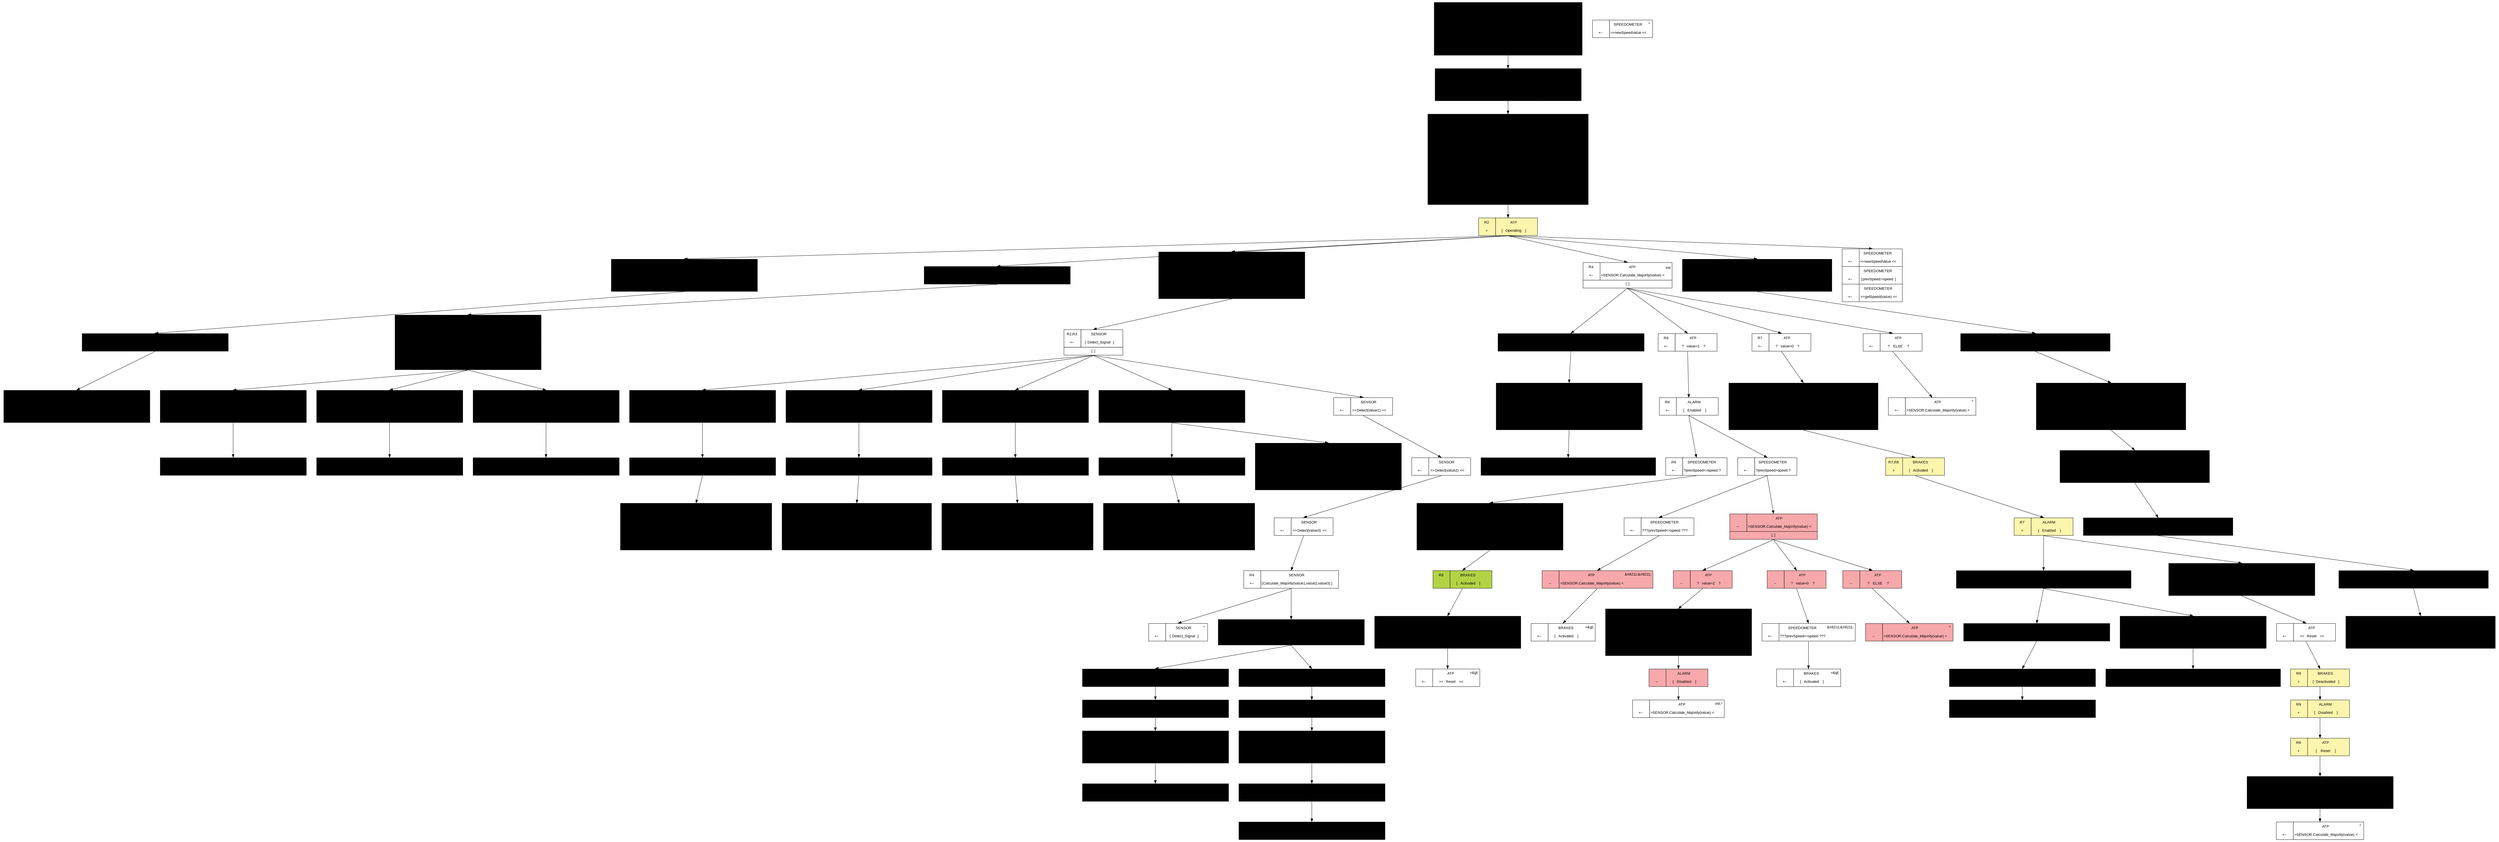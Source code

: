 digraph structs {
	splines="line" 
	node [shape=plaintext, fontname=Arial, fontsize=12]; 
	n1 [label=<<TABLE BORDER="0" BGCOLOR="#org.eclipse.m2m.atl.engine.emfvm.lib.OclUndefined@12b29ed" CELLBORDER="0" CELLSPACING="0" CELLPADDING="0" PORT="p"><TR><TD><TABLE BORDER="1" CELLBORDER="0" CELLSPACING="2" CELLPADDING="0"><TR><TD  WIDTH="50" HEIGHT="25">  </TD></TR><TR><TD  WIDTH="50" HEIGHT="25">org.eclipse.m2m.atl.engine.emfvm.lib.OclUndefined@12b29ed </TD></TR></TABLE></TD><TD><TABLE BORDER="1" CELLBORDER="0" CELLSPACING="2" CELLPADDING="0"><TR><TD  HEIGHT="25" WIDTH="115" PORT="top">BRAKES </TD><TD  WIDTH="15" HEIGHT="25"><TABLE BORDER="0" CELLBORDER="0" CELLSPACING="2" CELLPADDING="0"><TR><TD></TD></TR><TR><TD></TD></TR></TABLE></TD></TR><TR><TD  HEIGHT="25" WIDTH="115"><TABLE BORDER="0" CELLBORDER="0" CELLSPACING="0" CELLPADDING="0"><TR><TD ALIGN="RIGHT">[</TD><TD>Deactivated </TD><TD ALIGN="LEFT">&#93;</TD></TR></TABLE></TD></TR></TABLE></TD></TR><TR><TD><TABLE BORDER="1" BGCOLOR="#org.eclipse.m2m.atl.engine.emfvm.lib.OclUndefined@12b29ed" CELLBORDER="0" CELLSPACING="2" CELLPADDING="0"><TR><TD  WIDTH="50" HEIGHT="25">  </TD></TR><TR><TD  WIDTH="50" HEIGHT="25">org.eclipse.m2m.atl.engine.emfvm.lib.OclUndefined@12b29ed </TD></TR></TABLE></TD><TD><TABLE BORDER="1" BGCOLOR="#org.eclipse.m2m.atl.engine.emfvm.lib.OclUndefined@12b29ed" CELLBORDER="0" CELLSPACING="2" CELLPADDING="0"><TR><TD  HEIGHT="25" WIDTH="115" PORT="top">ALARM </TD><TD  WIDTH="10" HEIGHT="25"> </TD></TR><TR><TD  HEIGHT="25" WIDTH="115"><TABLE BORDER="0" CELLBORDER="0" CELLSPACING="0" CELLPADDING="0"><TR><TD ALIGN="RIGHT">[</TD><TD>Disabled </TD><TD ALIGN="LEFT">&#93;</TD></TR></TABLE></TD></TR></TABLE></TD></TR><TR><TD><TABLE BORDER="1" BGCOLOR="#org.eclipse.m2m.atl.engine.emfvm.lib.OclUndefined@12b29ed" CELLBORDER="0" CELLSPACING="2" CELLPADDING="0"><TR><TD  WIDTH="50" HEIGHT="25">  </TD></TR><TR><TD  WIDTH="50" HEIGHT="25">org.eclipse.m2m.atl.engine.emfvm.lib.OclUndefined@12b29ed </TD></TR></TABLE></TD><TD><TABLE BORDER="1" BGCOLOR="#org.eclipse.m2m.atl.engine.emfvm.lib.OclUndefined@12b29ed" CELLBORDER="0" CELLSPACING="2" CELLPADDING="0"><TR><TD  HEIGHT="25" WIDTH="115" PORT="top">RESET_MECHANISM </TD><TD  WIDTH="10" HEIGHT="25"> </TD></TR><TR><TD  HEIGHT="25" WIDTH="115"><TABLE BORDER="0" CELLBORDER="0" CELLSPACING="0" CELLPADDING="0"><TR><TD ALIGN="RIGHT">[</TD><TD>Disabled </TD><TD ALIGN="LEFT">&#93;</TD></TR></TABLE></TD></TR></TABLE></TD></TR></TABLE>>]; 
	n2 [label=<<TABLE BORDER="0" BGCOLOR="#org.eclipse.m2m.atl.engine.emfvm.lib.OclUndefined@12b29ed" CELLBORDER="0" CELLSPACING="0" CELLPADDING="0" PORT="p"><TR><TD><TABLE BORDER="1" CELLBORDER="0" CELLSPACING="2" CELLPADDING="0"><TR><TD  WIDTH="50" HEIGHT="25">R1 </TD></TR><TR><TD  WIDTH="50" HEIGHT="25">org.eclipse.m2m.atl.engine.emfvm.lib.OclUndefined@12b29ed </TD></TR></TABLE></TD><TD><TABLE BORDER="1" CELLBORDER="0" CELLSPACING="2" CELLPADDING="0"><TR><TD  HEIGHT="25" WIDTH="115" PORT="top">ATP </TD><TD  WIDTH="15" HEIGHT="25"><TABLE BORDER="0" CELLBORDER="0" CELLSPACING="2" CELLPADDING="0"><TR><TD></TD></TR><TR><TD></TD></TR></TABLE></TD></TR><TR><TD  HEIGHT="25" WIDTH="115"><TABLE BORDER="0" CELLBORDER="0" CELLSPACING="0" CELLPADDING="0"><TR><TD ALIGN="RIGHT">[</TD><TD>Located </TD><TD ALIGN="LEFT">&#93;</TD></TR></TABLE></TD></TR></TABLE></TD></TR><TR><TD><TABLE BORDER="1" CELLBORDER="0" CELLSPACING="2" CELLPADDING="0"><TR><TD  WIDTH="50" HEIGHT="20"> Where </TD></TR><TR><TD  WIDTH="50" HEIGHT="20"> (on) </TD></TR></TABLE></TD><TD><TABLE BORDER="1" CELLBORDER="0" CELLSPACING="2" CELLPADDING="0"><TR><TD  HEIGHT="40" WIDTH="115" PORT="top">TRAIN  </TD><TD  HEIGHT="40" WIDTH="15"> </TD></TR></TABLE></TD></TR></TABLE>>]; 
	n3 [label=<<TABLE BORDER="0" BGCOLOR="#org.eclipse.m2m.atl.engine.emfvm.lib.OclUndefined@12b29ed" CELLBORDER="0" CELLSPACING="0" CELLPADDING="0" PORT="p"><TR><TD><TABLE BORDER="1" CELLBORDER="0" CELLSPACING="2" CELLPADDING="0"><TR><TD  WIDTH="50" HEIGHT="25">R1 </TD></TR><TR><TD  WIDTH="50" HEIGHT="25">org.eclipse.m2m.atl.engine.emfvm.lib.OclUndefined@12b29ed </TD></TR></TABLE></TD><TD><TABLE BORDER="1" CELLBORDER="0" CELLSPACING="2" CELLPADDING="0"><TR><TD  HEIGHT="25" WIDTH="115" PORT="top">BOUNDARY_SUBSYSTEM5 </TD><TD  WIDTH="15" HEIGHT="25"><TABLE BORDER="0" CELLBORDER="0" CELLSPACING="2" CELLPADDING="0"><TR><TD></TD></TR><TR><TD></TD></TR></TABLE></TD></TR><TR><TD  HEIGHT="25" WIDTH="115"><TABLE BORDER="0" CELLBORDER="0" CELLSPACING="0" CELLPADDING="0"><TR><TD ALIGN="RIGHT">[</TD><TD>Manage </TD><TD ALIGN="LEFT">&#93;</TD></TR></TABLE></TD></TR></TABLE></TD></TR><TR><TD><TABLE BORDER="1" CELLBORDER="0" CELLSPACING="2" CELLPADDING="0"><TR><TD  WIDTH="50" HEIGHT="20"> What </TD></TR><TR><TD  WIDTH="50" HEIGHT="20"> () </TD></TR></TABLE></TD><TD><TABLE BORDER="1" CELLBORDER="0" CELLSPACING="2" CELLPADDING="0"><TR><TD  HEIGHT="40" WIDTH="115" PORT="top">SENSOR  </TD><TD  HEIGHT="40" WIDTH="15"> </TD></TR></TABLE></TD></TR><TR><TD><TABLE BORDER="1" CELLBORDER="0" CELLSPACING="2" CELLPADDING="0"><TR><TD  WIDTH="50" HEIGHT="20"> What </TD></TR><TR><TD  WIDTH="50" HEIGHT="20"> () </TD></TR></TABLE></TD><TD><TABLE BORDER="1" CELLBORDER="0" CELLSPACING="2" CELLPADDING="0"><TR><TD  HEIGHT="40" WIDTH="115" PORT="top">SPEEDOMETER  </TD><TD  HEIGHT="40" WIDTH="15"> </TD></TR></TABLE></TD></TR><TR><TD><TABLE BORDER="1" CELLBORDER="0" CELLSPACING="2" CELLPADDING="0"><TR><TD  WIDTH="50" HEIGHT="20"> What </TD></TR><TR><TD  WIDTH="50" HEIGHT="20"> () </TD></TR></TABLE></TD><TD><TABLE BORDER="1" CELLBORDER="0" CELLSPACING="2" CELLPADDING="0"><TR><TD  HEIGHT="40" WIDTH="115" PORT="top">BRAKES  </TD><TD  HEIGHT="40" WIDTH="15"> </TD></TR></TABLE></TD></TR><TR><TD><TABLE BORDER="1" CELLBORDER="0" CELLSPACING="2" CELLPADDING="0"><TR><TD  WIDTH="50" HEIGHT="20"> What </TD></TR><TR><TD  WIDTH="50" HEIGHT="20"> () </TD></TR></TABLE></TD><TD><TABLE BORDER="1" CELLBORDER="0" CELLSPACING="2" CELLPADDING="0"><TR><TD  HEIGHT="40" WIDTH="115" PORT="top">ALARM  </TD><TD  HEIGHT="40" WIDTH="15"> </TD></TR></TABLE></TD></TR><TR><TD><TABLE BORDER="1" CELLBORDER="0" CELLSPACING="2" CELLPADDING="0"><TR><TD  WIDTH="50" HEIGHT="20"> What </TD></TR><TR><TD  WIDTH="50" HEIGHT="20"> () </TD></TR></TABLE></TD><TD><TABLE BORDER="1" CELLBORDER="0" CELLSPACING="2" CELLPADDING="0"><TR><TD  HEIGHT="40" WIDTH="115" PORT="top">RESET_MECHANISM  </TD><TD  HEIGHT="40" WIDTH="15"> </TD></TR></TABLE></TD></TR></TABLE>>]; 
	n4 [label=<<TABLE BORDER="0" BGCOLOR="#FBF5AD" CELLBORDER="0" CELLSPACING="0" CELLPADDING="0" PORT="p"><TR><TD><TABLE BORDER="1" CELLBORDER="0" CELLSPACING="2" CELLPADDING="0"><TR><TD  WIDTH="50" HEIGHT="25">R2 </TD></TR><TR><TD  WIDTH="50" HEIGHT="25">+ </TD></TR></TABLE></TD><TD><TABLE BORDER="1" CELLBORDER="0" CELLSPACING="2" CELLPADDING="0"><TR><TD  HEIGHT="25" WIDTH="115" PORT="top">ATP </TD><TD  WIDTH="15" HEIGHT="25"><TABLE BORDER="0" CELLBORDER="0" CELLSPACING="2" CELLPADDING="0"><TR><TD></TD></TR><TR><TD></TD></TR></TABLE></TD></TR><TR><TD  HEIGHT="25" WIDTH="115"><TABLE BORDER="0" CELLBORDER="0" CELLSPACING="0" CELLPADDING="0"><TR><TD ALIGN="RIGHT">[</TD><TD>Operating </TD><TD ALIGN="LEFT">&#93;</TD></TR></TABLE></TD></TR></TABLE></TD></TR></TABLE>>]; 
	n5 [label=<<TABLE BORDER="0" BGCOLOR="#org.eclipse.m2m.atl.engine.emfvm.lib.OclUndefined@12b29ed" CELLBORDER="0" CELLSPACING="0" CELLPADDING="0" PORT="p"><TR><TD><TABLE BORDER="1" CELLBORDER="0" CELLSPACING="2" CELLPADDING="0"><TR><TD  WIDTH="50" HEIGHT="25">R2 </TD></TR><TR><TD  WIDTH="50" HEIGHT="25">org.eclipse.m2m.atl.engine.emfvm.lib.OclUndefined@12b29ed </TD></TR></TABLE></TD><TD><TABLE BORDER="1" CELLBORDER="0" CELLSPACING="2" CELLPADDING="0"><TR><TD  HEIGHT="25" WIDTH="115" PORT="top">TRAIN </TD><TD  WIDTH="15" HEIGHT="25"><TABLE BORDER="0" CELLBORDER="0" CELLSPACING="2" CELLPADDING="0"><TR><TD></TD></TR><TR><TD></TD></TR></TABLE></TD></TR><TR><TD  HEIGHT="25" WIDTH="115"><TABLE BORDER="0" CELLBORDER="0" CELLSPACING="0" CELLPADDING="0"><TR><TD ALIGN="RIGHT">&gt;&gt;</TD><TD>Approaches </TD><TD ALIGN="LEFT">&lt;&lt;</TD></TR></TABLE></TD></TR></TABLE></TD></TR><TR><TD><TABLE BORDER="1" CELLBORDER="0" CELLSPACING="2" CELLPADDING="0"><TR><TD  WIDTH="50" HEIGHT="20"> What </TD></TR><TR><TD  WIDTH="50" HEIGHT="20"> () </TD></TR></TABLE></TD><TD><TABLE BORDER="1" CELLBORDER="0" CELLSPACING="2" CELLPADDING="0"><TR><TD  HEIGHT="40" WIDTH="115" PORT="top">SIGNAL#  </TD><TD  HEIGHT="40" WIDTH="15"> </TD></TR></TABLE></TD></TR></TABLE>>]; 
	n6 [label=<<TABLE BORDER="0" BGCOLOR="#org.eclipse.m2m.atl.engine.emfvm.lib.OclUndefined@12b29ed" CELLBORDER="0" CELLSPACING="0" CELLPADDING="0" PORT="p"><TR><TD><TABLE BORDER="1" CELLBORDER="0" CELLSPACING="2" CELLPADDING="0"><TR><TD  WIDTH="50" HEIGHT="25">  </TD></TR><TR><TD  WIDTH="50" HEIGHT="25">org.eclipse.m2m.atl.engine.emfvm.lib.OclUndefined@12b29ed </TD></TR></TABLE></TD><TD><TABLE BORDER="1" CELLBORDER="0" CELLSPACING="2" CELLPADDING="0"><TR><TD  HEIGHT="25" WIDTH="115" PORT="top">TRAIN </TD><TD  WIDTH="15" HEIGHT="25"><TABLE BORDER="0" CELLBORDER="0" CELLSPACING="2" CELLPADDING="0"><TR><TD></TD></TR><TR><TD></TD></TR></TABLE></TD></TR><TR><TD  HEIGHT="25" WIDTH="115"><TABLE BORDER="0" CELLBORDER="0" CELLSPACING="0" CELLPADDING="0"><TR><TD ALIGN="RIGHT">&lt;</TD><TD>ApproachSignal </TD><TD ALIGN="LEFT">&gt;</TD></TR></TABLE></TD></TR></TABLE></TD></TR></TABLE>>]; 
	n7 [label=<<TABLE BORDER="0" BGCOLOR="#org.eclipse.m2m.atl.engine.emfvm.lib.OclUndefined@12b29ed" CELLBORDER="0" CELLSPACING="0" CELLPADDING="0" PORT="p"><TR><TD><TABLE BORDER="1" CELLBORDER="0" CELLSPACING="2" CELLPADDING="0"><TR><TD  WIDTH="50" HEIGHT="25">  </TD></TR><TR><TD  WIDTH="50" HEIGHT="25">org.eclipse.m2m.atl.engine.emfvm.lib.OclUndefined@12b29ed </TD></TR></TABLE></TD><TD><TABLE BORDER="1" CELLBORDER="0" CELLSPACING="2" CELLPADDING="0"><TR><TD  HEIGHT="25" WIDTH="115" PORT="top">TRAIN </TD><TD  WIDTH="15" HEIGHT="25"><TABLE BORDER="0" CELLBORDER="0" CELLSPACING="2" CELLPADDING="0"><TR><TD>^</TD></TR><TR><TD></TD></TR></TABLE></TD></TR><TR><TD  HEIGHT="25" WIDTH="115"><TABLE BORDER="0" CELLBORDER="0" CELLSPACING="0" CELLPADDING="0"><TR><TD ALIGN="RIGHT">&gt;&gt;</TD><TD>Approaches </TD><TD ALIGN="LEFT">&lt;&lt;</TD></TR></TABLE></TD></TR></TABLE></TD></TR><TR><TD><TABLE BORDER="1" CELLBORDER="0" CELLSPACING="2" CELLPADDING="0"><TR><TD  WIDTH="50" HEIGHT="20"> What </TD></TR><TR><TD  WIDTH="50" HEIGHT="20"> () </TD></TR></TABLE></TD><TD><TABLE BORDER="1" CELLBORDER="0" CELLSPACING="2" CELLPADDING="0"><TR><TD  HEIGHT="40" WIDTH="115" PORT="top">SIGNAL#  </TD><TD  HEIGHT="40" WIDTH="15"> </TD></TR></TABLE></TD></TR></TABLE>>]; 
	n8 [label=<<TABLE BORDER="0" BGCOLOR="#org.eclipse.m2m.atl.engine.emfvm.lib.OclUndefined@12b29ed" CELLBORDER="0" CELLSPACING="0" CELLPADDING="0" PORT="p"><TR><TD><TABLE BORDER="1" CELLBORDER="0" CELLSPACING="2" CELLPADDING="0"><TR><TD  WIDTH="50" HEIGHT="25">  </TD></TR><TR><TD  WIDTH="50" HEIGHT="25">org.eclipse.m2m.atl.engine.emfvm.lib.OclUndefined@12b29ed </TD></TR></TABLE></TD><TD><TABLE BORDER="1" CELLBORDER="0" CELLSPACING="2" CELLPADDING="0"><TR><TD  HEIGHT="25" WIDTH="115" PORT="top">TRAIN </TD><TD  WIDTH="15" HEIGHT="25"><TABLE BORDER="0" CELLBORDER="0" CELLSPACING="2" CELLPADDING="0"><TR><TD></TD></TR><TR><TD></TD></TR></TABLE></TD></TR><TR><TD  HEIGHT="25" WIDTH="115"><TABLE BORDER="0" CELLBORDER="0" CELLSPACING="0" CELLPADDING="0"><TR><TD ALIGN="RIGHT">&gt;</TD><TD>ApproachSignal </TD><TD ALIGN="LEFT">&lt;</TD></TR></TABLE></TD></TR></TABLE></TD></TR></TABLE>>]; 
	n9 [label=<<TABLE BORDER="0" BGCOLOR="#org.eclipse.m2m.atl.engine.emfvm.lib.OclUndefined@12b29ed" CELLBORDER="0" CELLSPACING="0" CELLPADDING="0" PORT="p"><TR><TD><TABLE BORDER="1" CELLBORDER="0" CELLSPACING="2" CELLPADDING="0"><TR><TD  WIDTH="50" HEIGHT="25">R2 </TD></TR><TR><TD  WIDTH="50" HEIGHT="25">org.eclipse.m2m.atl.engine.emfvm.lib.OclUndefined@12b29ed </TD></TR></TABLE></TD><TD><TABLE BORDER="1" CELLBORDER="0" CELLSPACING="2" CELLPADDING="0"><TR><TD  HEIGHT="25" WIDTH="115" PORT="top">SIGNAL# </TD><TD  WIDTH="15" HEIGHT="25"><TABLE BORDER="0" CELLBORDER="0" CELLSPACING="2" CELLPADDING="0"><TR><TD></TD></TR><TR><TD></TD></TR></TABLE></TD></TR><TR><TD  HEIGHT="25" WIDTH="115"><TABLE BORDER="0" CELLBORDER="0" CELLSPACING="0" CELLPADDING="0"><TR><TD ALIGN="RIGHT">[</TD><TD>Display </TD><TD ALIGN="LEFT">&#93;</TD></TR></TABLE></TD></TR></TABLE></TD></TR><TR><TD><TABLE BORDER="1" CELLBORDER="0" CELLSPACING="2" CELLPADDING="0"><TR><TD  WIDTH="50" HEIGHT="20"> What </TD></TR><TR><TD  WIDTH="50" HEIGHT="20"> () </TD></TR></TABLE></TD><TD><TABLE BORDER="1" CELLBORDER="0" CELLSPACING="2" CELLPADDING="0"><TR><TD  HEIGHT="40" WIDTH="115" PORT="top">INFORMATION  </TD><TD  HEIGHT="40" WIDTH="15"> </TD></TR></TABLE></TD></TR><TR><TD><TABLE BORDER="1" CELLBORDER="0" CELLSPACING="2" CELLPADDING="0"><TR><TD  WIDTH="50" HEIGHT="20"> Who </TD></TR><TR><TD  WIDTH="50" HEIGHT="20"> (to) </TD></TR></TABLE></TD><TD><TABLE BORDER="1" CELLBORDER="0" CELLSPACING="2" CELLPADDING="0"><TR><TD  HEIGHT="40" WIDTH="115" PORT="top">DRIVER  </TD><TD  HEIGHT="40" WIDTH="15"> </TD></TR></TABLE></TD></TR><TR><TD COLSPAN="2"><TABLE BORDER="1" CELLBORDER="0" CELLSPACING="2" CELLPADDING="0" ><TR><TD  WIDTH="0" HEIGHT="20">[  ]</TD></TR></TABLE></TD></TR></TABLE>>]; 
	n10 [label=<<TABLE BORDER="0" BGCOLOR="#org.eclipse.m2m.atl.engine.emfvm.lib.OclUndefined@12b29ed" CELLBORDER="0" CELLSPACING="0" CELLPADDING="0" PORT="p"><TR><TD><TABLE BORDER="1" CELLBORDER="0" CELLSPACING="2" CELLPADDING="0"><TR><TD  WIDTH="50" HEIGHT="25">R3 </TD></TR><TR><TD  WIDTH="50" HEIGHT="25">org.eclipse.m2m.atl.engine.emfvm.lib.OclUndefined@12b29ed </TD></TR></TABLE></TD><TD><TABLE BORDER="1" CELLBORDER="0" CELLSPACING="2" CELLPADDING="0"><TR><TD  HEIGHT="25" WIDTH="115" PORT="top">SIGNAL# </TD><TD  WIDTH="15" HEIGHT="25"><TABLE BORDER="0" CELLBORDER="0" CELLSPACING="2" CELLPADDING="0"><TR><TD></TD></TR><TR><TD></TD></TR></TABLE></TD></TR><TR><TD  HEIGHT="25" WIDTH="115"><TABLE BORDER="0" CELLBORDER="0" CELLSPACING="0" CELLPADDING="0"><TR><TD ALIGN="RIGHT">&lt;</TD><TD>Detect </TD><TD ALIGN="LEFT">&gt;</TD></TR></TABLE></TD></TR></TABLE></TD></TR><TR><TD><TABLE BORDER="1" CELLBORDER="0" CELLSPACING="2" CELLPADDING="0"><TR><TD  WIDTH="50" HEIGHT="20"> What </TD></TR><TR><TD  WIDTH="50" HEIGHT="20"> () </TD></TR></TABLE></TD><TD><TABLE BORDER="1" CELLBORDER="0" CELLSPACING="2" CELLPADDING="0"><TR><TD  HEIGHT="20" WIDTH="115" PORT="top">INFORMATION  </TD><TD  HEIGHT="20" WIDTH="15"> </TD></TR><TR><TD  HEIGHT="20" WIDTH="115"><TABLE BORDER="0" CELLBORDER="0" CELLSPACING="0" CELLPADDING="0"><TR><TD ALIGN="RIGHT">[</TD><TD>Danger </TD><TD ALIGN="LEFT">&#93;</TD></TR></TABLE></TD></TR></TABLE></TD></TR></TABLE>>]; 
	n11 [label=<<TABLE BORDER="0" BGCOLOR="#org.eclipse.m2m.atl.engine.emfvm.lib.OclUndefined@12b29ed" CELLBORDER="0" CELLSPACING="0" CELLPADDING="0" PORT="p"><TR><TD><TABLE BORDER="1" CELLBORDER="0" CELLSPACING="2" CELLPADDING="0"><TR><TD  WIDTH="50" HEIGHT="25">  </TD></TR><TR><TD  WIDTH="50" HEIGHT="25">org.eclipse.m2m.atl.engine.emfvm.lib.OclUndefined@12b29ed </TD></TR></TABLE></TD><TD><TABLE BORDER="1" CELLBORDER="0" CELLSPACING="2" CELLPADDING="0"><TR><TD  HEIGHT="25" WIDTH="115" PORT="top">TRAIN </TD><TD  WIDTH="15" HEIGHT="25"><TABLE BORDER="0" CELLBORDER="0" CELLSPACING="2" CELLPADDING="0"><TR><TD>^</TD></TR><TR><TD></TD></TR></TABLE></TD></TR><TR><TD  HEIGHT="25" WIDTH="115"><TABLE BORDER="0" CELLBORDER="0" CELLSPACING="0" CELLPADDING="0"><TR><TD ALIGN="RIGHT">&gt;</TD><TD>ApproachSignal </TD><TD ALIGN="LEFT">&lt;</TD></TR></TABLE></TD></TR></TABLE></TD></TR></TABLE>>]; 
	n12 [label=<<TABLE BORDER="0" BGCOLOR="#org.eclipse.m2m.atl.engine.emfvm.lib.OclUndefined@12b29ed" CELLBORDER="0" CELLSPACING="0" CELLPADDING="0" PORT="p"><TR><TD><TABLE BORDER="1" CELLBORDER="0" CELLSPACING="2" CELLPADDING="0"><TR><TD  WIDTH="50" HEIGHT="25">R3 </TD></TR><TR><TD  WIDTH="50" HEIGHT="25">org.eclipse.m2m.atl.engine.emfvm.lib.OclUndefined@12b29ed </TD></TR></TABLE></TD><TD><TABLE BORDER="1" CELLBORDER="0" CELLSPACING="2" CELLPADDING="0"><TR><TD  HEIGHT="25" WIDTH="115" PORT="top">SIGNAL# </TD><TD  WIDTH="15" HEIGHT="25"><TABLE BORDER="0" CELLBORDER="0" CELLSPACING="2" CELLPADDING="0"><TR><TD></TD></TR><TR><TD></TD></TR></TABLE></TD></TR><TR><TD  HEIGHT="25" WIDTH="115"><TABLE BORDER="0" CELLBORDER="0" CELLSPACING="0" CELLPADDING="0"><TR><TD ALIGN="RIGHT">&lt;</TD><TD>Detect </TD><TD ALIGN="LEFT">&gt;</TD></TR></TABLE></TD></TR></TABLE></TD></TR><TR><TD><TABLE BORDER="1" CELLBORDER="0" CELLSPACING="2" CELLPADDING="0"><TR><TD  WIDTH="50" HEIGHT="20"> What </TD></TR><TR><TD  WIDTH="50" HEIGHT="20"> () </TD></TR></TABLE></TD><TD><TABLE BORDER="1" CELLBORDER="0" CELLSPACING="2" CELLPADDING="0"><TR><TD  HEIGHT="20" WIDTH="115" PORT="top">INFORMATION  </TD><TD  HEIGHT="20" WIDTH="15"> </TD></TR><TR><TD  HEIGHT="20" WIDTH="115"><TABLE BORDER="0" CELLBORDER="0" CELLSPACING="0" CELLPADDING="0"><TR><TD ALIGN="RIGHT">[</TD><TD>Caution </TD><TD ALIGN="LEFT">&#93;</TD></TR></TABLE></TD></TR></TABLE></TD></TR></TABLE>>]; 
	n13 [label=<<TABLE BORDER="0" BGCOLOR="#org.eclipse.m2m.atl.engine.emfvm.lib.OclUndefined@12b29ed" CELLBORDER="0" CELLSPACING="0" CELLPADDING="0" PORT="p"><TR><TD><TABLE BORDER="1" CELLBORDER="0" CELLSPACING="2" CELLPADDING="0"><TR><TD  WIDTH="50" HEIGHT="25">  </TD></TR><TR><TD  WIDTH="50" HEIGHT="25">org.eclipse.m2m.atl.engine.emfvm.lib.OclUndefined@12b29ed </TD></TR></TABLE></TD><TD><TABLE BORDER="1" CELLBORDER="0" CELLSPACING="2" CELLPADDING="0"><TR><TD  HEIGHT="25" WIDTH="115" PORT="top">TRAIN </TD><TD  WIDTH="15" HEIGHT="25"><TABLE BORDER="0" CELLBORDER="0" CELLSPACING="2" CELLPADDING="0"><TR><TD>^</TD></TR><TR><TD></TD></TR></TABLE></TD></TR><TR><TD  HEIGHT="25" WIDTH="115"><TABLE BORDER="0" CELLBORDER="0" CELLSPACING="0" CELLPADDING="0"><TR><TD ALIGN="RIGHT">&gt;</TD><TD>ApproachSignal </TD><TD ALIGN="LEFT">&lt;</TD></TR></TABLE></TD></TR></TABLE></TD></TR></TABLE>>]; 
	n14 [label=<<TABLE BORDER="0" BGCOLOR="#org.eclipse.m2m.atl.engine.emfvm.lib.OclUndefined@12b29ed" CELLBORDER="0" CELLSPACING="0" CELLPADDING="0" PORT="p"><TR><TD><TABLE BORDER="1" CELLBORDER="0" CELLSPACING="2" CELLPADDING="0"><TR><TD  WIDTH="50" HEIGHT="25">R3 </TD></TR><TR><TD  WIDTH="50" HEIGHT="25">org.eclipse.m2m.atl.engine.emfvm.lib.OclUndefined@12b29ed </TD></TR></TABLE></TD><TD><TABLE BORDER="1" CELLBORDER="0" CELLSPACING="2" CELLPADDING="0"><TR><TD  HEIGHT="25" WIDTH="115" PORT="top">SIGNAL# </TD><TD  WIDTH="15" HEIGHT="25"><TABLE BORDER="0" CELLBORDER="0" CELLSPACING="2" CELLPADDING="0"><TR><TD></TD></TR><TR><TD></TD></TR></TABLE></TD></TR><TR><TD  HEIGHT="25" WIDTH="115"><TABLE BORDER="0" CELLBORDER="0" CELLSPACING="0" CELLPADDING="0"><TR><TD ALIGN="RIGHT">&lt;</TD><TD>Detect </TD><TD ALIGN="LEFT">&gt;</TD></TR></TABLE></TD></TR></TABLE></TD></TR><TR><TD><TABLE BORDER="1" CELLBORDER="0" CELLSPACING="2" CELLPADDING="0"><TR><TD  WIDTH="50" HEIGHT="20"> What </TD></TR><TR><TD  WIDTH="50" HEIGHT="20"> () </TD></TR></TABLE></TD><TD><TABLE BORDER="1" CELLBORDER="0" CELLSPACING="2" CELLPADDING="0"><TR><TD  HEIGHT="20" WIDTH="115" PORT="top">INFORMATION  </TD><TD  HEIGHT="20" WIDTH="15"> </TD></TR><TR><TD  HEIGHT="20" WIDTH="115"><TABLE BORDER="0" CELLBORDER="0" CELLSPACING="0" CELLPADDING="0"><TR><TD ALIGN="RIGHT">[</TD><TD>Proceed </TD><TD ALIGN="LEFT">&#93;</TD></TR></TABLE></TD></TR></TABLE></TD></TR></TABLE>>]; 
	n15 [label=<<TABLE BORDER="0" BGCOLOR="#org.eclipse.m2m.atl.engine.emfvm.lib.OclUndefined@12b29ed" CELLBORDER="0" CELLSPACING="0" CELLPADDING="0" PORT="p"><TR><TD><TABLE BORDER="1" CELLBORDER="0" CELLSPACING="2" CELLPADDING="0"><TR><TD  WIDTH="50" HEIGHT="25">  </TD></TR><TR><TD  WIDTH="50" HEIGHT="25">org.eclipse.m2m.atl.engine.emfvm.lib.OclUndefined@12b29ed </TD></TR></TABLE></TD><TD><TABLE BORDER="1" CELLBORDER="0" CELLSPACING="2" CELLPADDING="0"><TR><TD  HEIGHT="25" WIDTH="115" PORT="top">TRAIN </TD><TD  WIDTH="15" HEIGHT="25"><TABLE BORDER="0" CELLBORDER="0" CELLSPACING="2" CELLPADDING="0"><TR><TD>^</TD></TR><TR><TD></TD></TR></TABLE></TD></TR><TR><TD  HEIGHT="25" WIDTH="115"><TABLE BORDER="0" CELLBORDER="0" CELLSPACING="0" CELLPADDING="0"><TR><TD ALIGN="RIGHT">&gt;</TD><TD>ApproachSignal </TD><TD ALIGN="LEFT">&lt;</TD></TR></TABLE></TD></TR></TABLE></TD></TR></TABLE>>]; 
	n16 [label=<<TABLE BORDER="0" BGCOLOR="#org.eclipse.m2m.atl.engine.emfvm.lib.OclUndefined@12b29ed" CELLBORDER="0" CELLSPACING="0" CELLPADDING="0" PORT="p"><TR><TD><TABLE BORDER="1" CELLBORDER="0" CELLSPACING="2" CELLPADDING="0"><TR><TD  WIDTH="50" HEIGHT="25">R2 </TD></TR><TR><TD  WIDTH="50" HEIGHT="25">org.eclipse.m2m.atl.engine.emfvm.lib.OclUndefined@12b29ed </TD></TR></TABLE></TD><TD><TABLE BORDER="1" CELLBORDER="0" CELLSPACING="2" CELLPADDING="0"><TR><TD  HEIGHT="25" WIDTH="115" PORT="top">SENSOR </TD><TD  WIDTH="15" HEIGHT="25"><TABLE BORDER="0" CELLBORDER="0" CELLSPACING="2" CELLPADDING="0"><TR><TD></TD></TR><TR><TD></TD></TR></TABLE></TD></TR><TR><TD  HEIGHT="25" WIDTH="115"><TABLE BORDER="0" CELLBORDER="0" CELLSPACING="0" CELLPADDING="0"><TR><TD ALIGN="RIGHT">[</TD><TD>Attached </TD><TD ALIGN="LEFT">&#93;</TD></TR></TABLE></TD></TR></TABLE></TD></TR><TR><TD><TABLE BORDER="1" CELLBORDER="0" CELLSPACING="2" CELLPADDING="0"><TR><TD  WIDTH="50" HEIGHT="20"> What </TD></TR><TR><TD  WIDTH="50" HEIGHT="20"> (to) </TD></TR></TABLE></TD><TD><TABLE BORDER="1" CELLBORDER="0" CELLSPACING="2" CELLPADDING="0"><TR><TD  HEIGHT="40" WIDTH="115" PORT="top">SIDE / </TD><TD  HEIGHT="40" WIDTH="15"> </TD></TR></TABLE></TD></TR><TR><TD><TABLE BORDER="1" CELLBORDER="0" CELLSPACING="2" CELLPADDING="0"><TR><TD  WIDTH="50" HEIGHT="20">/ What </TD></TR><TR><TD  WIDTH="50" HEIGHT="20"> (of) </TD></TR></TABLE></TD><TD><TABLE BORDER="1" CELLBORDER="0" CELLSPACING="2" CELLPADDING="0"><TR><TD  HEIGHT="40" WIDTH="115" PORT="top">TRAIN  </TD><TD  HEIGHT="40" WIDTH="15"> </TD></TR></TABLE></TD></TR></TABLE>>]; 
	n17 [label=<<TABLE BORDER="0" BGCOLOR="#FFFFFF" CELLBORDER="0" CELLSPACING="0" CELLPADDING="0" PORT="p"><TR><TD><TABLE BORDER="1" CELLBORDER="0" CELLSPACING="2" CELLPADDING="0"><TR><TD  WIDTH="50" HEIGHT="25">R2,R3 </TD></TR><TR><TD  WIDTH="50" HEIGHT="25">+&#8211; </TD></TR></TABLE></TD><TD><TABLE BORDER="1" CELLBORDER="0" CELLSPACING="2" CELLPADDING="0"><TR><TD  HEIGHT="25" WIDTH="115" PORT="top">SENSOR </TD><TD  WIDTH="15" HEIGHT="25"><TABLE BORDER="0" CELLBORDER="0" CELLSPACING="2" CELLPADDING="0"><TR><TD></TD></TR><TR><TD></TD></TR></TABLE></TD></TR><TR><TD  HEIGHT="25" WIDTH="115"><TABLE BORDER="0" CELLBORDER="0" CELLSPACING="0" CELLPADDING="0"><TR><TD ALIGN="RIGHT">[</TD><TD>Detect_Signal </TD><TD ALIGN="LEFT">&#93;</TD></TR></TABLE></TD></TR></TABLE></TD></TR><TR><TD COLSPAN="2"><TABLE BORDER="1" CELLBORDER="0" CELLSPACING="2" CELLPADDING="0" ><TR><TD  WIDTH="0" HEIGHT="20">[  ]</TD></TR></TABLE></TD></TR></TABLE>>]; 
	n18 [label=<<TABLE BORDER="0" BGCOLOR="#org.eclipse.m2m.atl.engine.emfvm.lib.OclUndefined@12b29ed" CELLBORDER="0" CELLSPACING="0" CELLPADDING="0" PORT="p"><TR><TD><TABLE BORDER="1" CELLBORDER="0" CELLSPACING="2" CELLPADDING="0"><TR><TD  WIDTH="50" HEIGHT="25">R3 </TD></TR><TR><TD  WIDTH="50" HEIGHT="25">org.eclipse.m2m.atl.engine.emfvm.lib.OclUndefined@12b29ed </TD></TR></TABLE></TD><TD><TABLE BORDER="1" CELLBORDER="0" CELLSPACING="2" CELLPADDING="0"><TR><TD  HEIGHT="25" WIDTH="115" PORT="top">SENSOR# </TD><TD  WIDTH="15" HEIGHT="25"><TABLE BORDER="0" CELLBORDER="0" CELLSPACING="2" CELLPADDING="0"><TR><TD></TD></TR><TR><TD></TD></TR></TABLE></TD></TR><TR><TD  HEIGHT="25" WIDTH="115"><TABLE BORDER="0" CELLBORDER="0" CELLSPACING="0" CELLPADDING="0"><TR><TD ALIGN="RIGHT">&gt;</TD><TD>Detect </TD><TD ALIGN="LEFT">&lt;</TD></TR></TABLE></TD></TR></TABLE></TD></TR><TR><TD><TABLE BORDER="1" CELLBORDER="0" CELLSPACING="2" CELLPADDING="0"><TR><TD  WIDTH="50" HEIGHT="20"> What </TD></TR><TR><TD  WIDTH="50" HEIGHT="20"> () </TD></TR></TABLE></TD><TD><TABLE BORDER="1" CELLBORDER="0" CELLSPACING="2" CELLPADDING="0"><TR><TD  HEIGHT="20" WIDTH="115" PORT="top">INFORMATION  </TD><TD  HEIGHT="20" WIDTH="15"> </TD></TR><TR><TD  HEIGHT="20" WIDTH="115"><TABLE BORDER="0" CELLBORDER="0" CELLSPACING="0" CELLPADDING="0"><TR><TD ALIGN="RIGHT">[</TD><TD>Danger </TD><TD ALIGN="LEFT">&#93;</TD></TR></TABLE></TD></TR></TABLE></TD></TR></TABLE>>]; 
	n19 [label=<<TABLE BORDER="0" BGCOLOR="#org.eclipse.m2m.atl.engine.emfvm.lib.OclUndefined@12b29ed" CELLBORDER="0" CELLSPACING="0" CELLPADDING="0" PORT="p"><TR><TD><TABLE BORDER="1" CELLBORDER="0" CELLSPACING="2" CELLPADDING="0"><TR><TD  WIDTH="50" HEIGHT="25">R3 </TD></TR><TR><TD  WIDTH="50" HEIGHT="25">org.eclipse.m2m.atl.engine.emfvm.lib.OclUndefined@12b29ed </TD></TR></TABLE></TD><TD><TABLE BORDER="1" CELLBORDER="0" CELLSPACING="2" CELLPADDING="0"><TR><TD  HEIGHT="25" WIDTH="115" PORT="top">SENSOR# </TD><TD  WIDTH="15" HEIGHT="25"><TABLE BORDER="0" CELLBORDER="0" CELLSPACING="2" CELLPADDING="0"><TR><TD></TD></TR><TR><TD></TD></TR></TABLE></TD></TR><TR><TD  HEIGHT="25" WIDTH="115"><TABLE BORDER="0" CELLBORDER="0" CELLSPACING="0" CELLPADDING="0"><TR><TD ALIGN="RIGHT">[</TD><TD>value:=0 </TD><TD ALIGN="LEFT">&#93;</TD></TR></TABLE></TD></TR></TABLE></TD></TR></TABLE>>]; 
	n20 [label=<<TABLE BORDER="0" BGCOLOR="#org.eclipse.m2m.atl.engine.emfvm.lib.OclUndefined@12b29ed" CELLBORDER="0" CELLSPACING="0" CELLPADDING="0" PORT="p"><TR><TD><TABLE BORDER="1" CELLBORDER="0" CELLSPACING="2" CELLPADDING="0"><TR><TD  WIDTH="50" HEIGHT="25">R4 </TD></TR><TR><TD  WIDTH="50" HEIGHT="25">org.eclipse.m2m.atl.engine.emfvm.lib.OclUndefined@12b29ed </TD></TR></TABLE></TD><TD><TABLE BORDER="1" CELLBORDER="0" CELLSPACING="2" CELLPADDING="0"><TR><TD  HEIGHT="25" WIDTH="115" PORT="top">SENSOR </TD><TD  WIDTH="15" HEIGHT="25"><TABLE BORDER="0" CELLBORDER="0" CELLSPACING="2" CELLPADDING="0"><TR><TD>=&amp;gt;</TD></TR><TR><TD></TD></TR></TABLE></TD></TR><TR><TD  HEIGHT="25" WIDTH="115"><TABLE BORDER="0" CELLBORDER="0" CELLSPACING="0" CELLPADDING="0"><TR><TD ALIGN="RIGHT">[</TD><TD>Calculate </TD><TD ALIGN="LEFT">&#93;</TD></TR></TABLE></TD></TR></TABLE></TD></TR><TR><TD><TABLE BORDER="1" CELLBORDER="0" CELLSPACING="2" CELLPADDING="0"><TR><TD  WIDTH="50" HEIGHT="20"> What </TD></TR><TR><TD  WIDTH="50" HEIGHT="20"> () </TD></TR></TABLE></TD><TD><TABLE BORDER="1" CELLBORDER="0" CELLSPACING="2" CELLPADDING="0"><TR><TD  HEIGHT="40" WIDTH="115" PORT="top">MAJORITY  </TD><TD  HEIGHT="40" WIDTH="15"> </TD></TR></TABLE></TD></TR><TR><TD><TABLE BORDER="1" CELLBORDER="0" CELLSPACING="2" CELLPADDING="0"><TR><TD  WIDTH="50" HEIGHT="20">/ What </TD></TR><TR><TD  WIDTH="50" HEIGHT="20"> (of) </TD></TR></TABLE></TD><TD><TABLE BORDER="1" CELLBORDER="0" CELLSPACING="2" CELLPADDING="0"><TR><TD  HEIGHT="20" WIDTH="115" PORT="top">|| SENSOR#:SENSOR </TD><TD  HEIGHT="20" WIDTH="15"> </TD></TR><TR><TD  HEIGHT="20" WIDTH="115"><TABLE BORDER="0" CELLBORDER="0" CELLSPACING="0" CELLPADDING="0"><TR><TD ALIGN="RIGHT">[</TD><TD>SENSOR#.value </TD><TD ALIGN="LEFT">&#93;</TD></TR></TABLE></TD></TR></TABLE></TD></TR></TABLE>>]; 
	n21 [label=<<TABLE BORDER="0" BGCOLOR="#org.eclipse.m2m.atl.engine.emfvm.lib.OclUndefined@12b29ed" CELLBORDER="0" CELLSPACING="0" CELLPADDING="0" PORT="p"><TR><TD><TABLE BORDER="1" CELLBORDER="0" CELLSPACING="2" CELLPADDING="0"><TR><TD  WIDTH="50" HEIGHT="25">R3 </TD></TR><TR><TD  WIDTH="50" HEIGHT="25">org.eclipse.m2m.atl.engine.emfvm.lib.OclUndefined@12b29ed </TD></TR></TABLE></TD><TD><TABLE BORDER="1" CELLBORDER="0" CELLSPACING="2" CELLPADDING="0"><TR><TD  HEIGHT="25" WIDTH="115" PORT="top">SENSOR# </TD><TD  WIDTH="15" HEIGHT="25"><TABLE BORDER="0" CELLBORDER="0" CELLSPACING="2" CELLPADDING="0"><TR><TD></TD></TR><TR><TD></TD></TR></TABLE></TD></TR><TR><TD  HEIGHT="25" WIDTH="115"><TABLE BORDER="0" CELLBORDER="0" CELLSPACING="0" CELLPADDING="0"><TR><TD ALIGN="RIGHT">&gt;</TD><TD>Detect </TD><TD ALIGN="LEFT">&lt;</TD></TR></TABLE></TD></TR></TABLE></TD></TR><TR><TD><TABLE BORDER="1" CELLBORDER="0" CELLSPACING="2" CELLPADDING="0"><TR><TD  WIDTH="50" HEIGHT="20"> What </TD></TR><TR><TD  WIDTH="50" HEIGHT="20"> () </TD></TR></TABLE></TD><TD><TABLE BORDER="1" CELLBORDER="0" CELLSPACING="2" CELLPADDING="0"><TR><TD  HEIGHT="20" WIDTH="115" PORT="top">INFORMATION  </TD><TD  HEIGHT="20" WIDTH="15"> </TD></TR><TR><TD  HEIGHT="20" WIDTH="115"><TABLE BORDER="0" CELLBORDER="0" CELLSPACING="0" CELLPADDING="0"><TR><TD ALIGN="RIGHT">[</TD><TD>Caution </TD><TD ALIGN="LEFT">&#93;</TD></TR></TABLE></TD></TR></TABLE></TD></TR></TABLE>>]; 
	n22 [label=<<TABLE BORDER="0" BGCOLOR="#org.eclipse.m2m.atl.engine.emfvm.lib.OclUndefined@12b29ed" CELLBORDER="0" CELLSPACING="0" CELLPADDING="0" PORT="p"><TR><TD><TABLE BORDER="1" CELLBORDER="0" CELLSPACING="2" CELLPADDING="0"><TR><TD  WIDTH="50" HEIGHT="25">R3 </TD></TR><TR><TD  WIDTH="50" HEIGHT="25">org.eclipse.m2m.atl.engine.emfvm.lib.OclUndefined@12b29ed </TD></TR></TABLE></TD><TD><TABLE BORDER="1" CELLBORDER="0" CELLSPACING="2" CELLPADDING="0"><TR><TD  HEIGHT="25" WIDTH="115" PORT="top">SENSOR# </TD><TD  WIDTH="15" HEIGHT="25"><TABLE BORDER="0" CELLBORDER="0" CELLSPACING="2" CELLPADDING="0"><TR><TD></TD></TR><TR><TD></TD></TR></TABLE></TD></TR><TR><TD  HEIGHT="25" WIDTH="115"><TABLE BORDER="0" CELLBORDER="0" CELLSPACING="0" CELLPADDING="0"><TR><TD ALIGN="RIGHT">[</TD><TD>value:=1 </TD><TD ALIGN="LEFT">&#93;</TD></TR></TABLE></TD></TR></TABLE></TD></TR></TABLE>>]; 
	n23 [label=<<TABLE BORDER="0" BGCOLOR="#org.eclipse.m2m.atl.engine.emfvm.lib.OclUndefined@12b29ed" CELLBORDER="0" CELLSPACING="0" CELLPADDING="0" PORT="p"><TR><TD><TABLE BORDER="1" CELLBORDER="0" CELLSPACING="2" CELLPADDING="0"><TR><TD  WIDTH="50" HEIGHT="25">R4 </TD></TR><TR><TD  WIDTH="50" HEIGHT="25">org.eclipse.m2m.atl.engine.emfvm.lib.OclUndefined@12b29ed </TD></TR></TABLE></TD><TD><TABLE BORDER="1" CELLBORDER="0" CELLSPACING="2" CELLPADDING="0"><TR><TD  HEIGHT="25" WIDTH="115" PORT="top">SENSOR </TD><TD  WIDTH="15" HEIGHT="25"><TABLE BORDER="0" CELLBORDER="0" CELLSPACING="2" CELLPADDING="0"><TR><TD></TD></TR><TR><TD></TD></TR></TABLE></TD></TR><TR><TD  HEIGHT="25" WIDTH="115"><TABLE BORDER="0" CELLBORDER="0" CELLSPACING="0" CELLPADDING="0"><TR><TD ALIGN="RIGHT">[</TD><TD>Calculate </TD><TD ALIGN="LEFT">&#93;</TD></TR></TABLE></TD></TR></TABLE></TD></TR><TR><TD><TABLE BORDER="1" CELLBORDER="0" CELLSPACING="2" CELLPADDING="0"><TR><TD  WIDTH="50" HEIGHT="20"> What </TD></TR><TR><TD  WIDTH="50" HEIGHT="20"> () </TD></TR></TABLE></TD><TD><TABLE BORDER="1" CELLBORDER="0" CELLSPACING="2" CELLPADDING="0"><TR><TD  HEIGHT="40" WIDTH="115" PORT="top">MAJORITY  </TD><TD  HEIGHT="40" WIDTH="15"> </TD></TR></TABLE></TD></TR><TR><TD><TABLE BORDER="1" CELLBORDER="0" CELLSPACING="2" CELLPADDING="0"><TR><TD  WIDTH="50" HEIGHT="20">/ What </TD></TR><TR><TD  WIDTH="50" HEIGHT="20"> (of) </TD></TR></TABLE></TD><TD><TABLE BORDER="1" CELLBORDER="0" CELLSPACING="2" CELLPADDING="0"><TR><TD  HEIGHT="20" WIDTH="115" PORT="top">|| SENSOR#:SENSOR </TD><TD  HEIGHT="20" WIDTH="15"> </TD></TR><TR><TD  HEIGHT="20" WIDTH="115"><TABLE BORDER="0" CELLBORDER="0" CELLSPACING="0" CELLPADDING="0"><TR><TD ALIGN="RIGHT">[</TD><TD>SENSOR#.value </TD><TD ALIGN="LEFT">&#93;</TD></TR></TABLE></TD></TR></TABLE></TD></TR></TABLE>>]; 
	n24 [label=<<TABLE BORDER="0" BGCOLOR="#org.eclipse.m2m.atl.engine.emfvm.lib.OclUndefined@12b29ed" CELLBORDER="0" CELLSPACING="0" CELLPADDING="0" PORT="p"><TR><TD><TABLE BORDER="1" CELLBORDER="0" CELLSPACING="2" CELLPADDING="0"><TR><TD  WIDTH="50" HEIGHT="25">R3 </TD></TR><TR><TD  WIDTH="50" HEIGHT="25">org.eclipse.m2m.atl.engine.emfvm.lib.OclUndefined@12b29ed </TD></TR></TABLE></TD><TD><TABLE BORDER="1" CELLBORDER="0" CELLSPACING="2" CELLPADDING="0"><TR><TD  HEIGHT="25" WIDTH="115" PORT="top">SENSOR# </TD><TD  WIDTH="15" HEIGHT="25"><TABLE BORDER="0" CELLBORDER="0" CELLSPACING="2" CELLPADDING="0"><TR><TD></TD></TR><TR><TD></TD></TR></TABLE></TD></TR><TR><TD  HEIGHT="25" WIDTH="115"><TABLE BORDER="0" CELLBORDER="0" CELLSPACING="0" CELLPADDING="0"><TR><TD ALIGN="RIGHT">&gt;</TD><TD>Detect </TD><TD ALIGN="LEFT">&lt;</TD></TR></TABLE></TD></TR></TABLE></TD></TR><TR><TD><TABLE BORDER="1" CELLBORDER="0" CELLSPACING="2" CELLPADDING="0"><TR><TD  WIDTH="50" HEIGHT="20"> What </TD></TR><TR><TD  WIDTH="50" HEIGHT="20"> () </TD></TR></TABLE></TD><TD><TABLE BORDER="1" CELLBORDER="0" CELLSPACING="2" CELLPADDING="0"><TR><TD  HEIGHT="20" WIDTH="115" PORT="top">INFORMATION  </TD><TD  HEIGHT="20" WIDTH="15"> </TD></TR><TR><TD  HEIGHT="20" WIDTH="115"><TABLE BORDER="0" CELLBORDER="0" CELLSPACING="0" CELLPADDING="0"><TR><TD ALIGN="RIGHT">[</TD><TD>Proceed </TD><TD ALIGN="LEFT">&#93;</TD></TR></TABLE></TD></TR></TABLE></TD></TR></TABLE>>]; 
	n25 [label=<<TABLE BORDER="0" BGCOLOR="#org.eclipse.m2m.atl.engine.emfvm.lib.OclUndefined@12b29ed" CELLBORDER="0" CELLSPACING="0" CELLPADDING="0" PORT="p"><TR><TD><TABLE BORDER="1" CELLBORDER="0" CELLSPACING="2" CELLPADDING="0"><TR><TD  WIDTH="50" HEIGHT="25">R3 </TD></TR><TR><TD  WIDTH="50" HEIGHT="25">org.eclipse.m2m.atl.engine.emfvm.lib.OclUndefined@12b29ed </TD></TR></TABLE></TD><TD><TABLE BORDER="1" CELLBORDER="0" CELLSPACING="2" CELLPADDING="0"><TR><TD  HEIGHT="25" WIDTH="115" PORT="top">SENSOR# </TD><TD  WIDTH="15" HEIGHT="25"><TABLE BORDER="0" CELLBORDER="0" CELLSPACING="2" CELLPADDING="0"><TR><TD></TD></TR><TR><TD></TD></TR></TABLE></TD></TR><TR><TD  HEIGHT="25" WIDTH="115"><TABLE BORDER="0" CELLBORDER="0" CELLSPACING="0" CELLPADDING="0"><TR><TD ALIGN="RIGHT">[</TD><TD>value:=2 </TD><TD ALIGN="LEFT">&#93;</TD></TR></TABLE></TD></TR></TABLE></TD></TR></TABLE>>]; 
	n26 [label=<<TABLE BORDER="0" BGCOLOR="#org.eclipse.m2m.atl.engine.emfvm.lib.OclUndefined@12b29ed" CELLBORDER="0" CELLSPACING="0" CELLPADDING="0" PORT="p"><TR><TD><TABLE BORDER="1" CELLBORDER="0" CELLSPACING="2" CELLPADDING="0"><TR><TD  WIDTH="50" HEIGHT="25">R4 </TD></TR><TR><TD  WIDTH="50" HEIGHT="25">org.eclipse.m2m.atl.engine.emfvm.lib.OclUndefined@12b29ed </TD></TR></TABLE></TD><TD><TABLE BORDER="1" CELLBORDER="0" CELLSPACING="2" CELLPADDING="0"><TR><TD  HEIGHT="25" WIDTH="115" PORT="top">SENSOR </TD><TD  WIDTH="15" HEIGHT="25"><TABLE BORDER="0" CELLBORDER="0" CELLSPACING="2" CELLPADDING="0"><TR><TD>=&amp;gt;</TD></TR><TR><TD></TD></TR></TABLE></TD></TR><TR><TD  HEIGHT="25" WIDTH="115"><TABLE BORDER="0" CELLBORDER="0" CELLSPACING="0" CELLPADDING="0"><TR><TD ALIGN="RIGHT">[</TD><TD>Calculate </TD><TD ALIGN="LEFT">&#93;</TD></TR></TABLE></TD></TR></TABLE></TD></TR><TR><TD><TABLE BORDER="1" CELLBORDER="0" CELLSPACING="2" CELLPADDING="0"><TR><TD  WIDTH="50" HEIGHT="20"> What </TD></TR><TR><TD  WIDTH="50" HEIGHT="20"> () </TD></TR></TABLE></TD><TD><TABLE BORDER="1" CELLBORDER="0" CELLSPACING="2" CELLPADDING="0"><TR><TD  HEIGHT="40" WIDTH="115" PORT="top">MAJORITY  </TD><TD  HEIGHT="40" WIDTH="15"> </TD></TR></TABLE></TD></TR><TR><TD><TABLE BORDER="1" CELLBORDER="0" CELLSPACING="2" CELLPADDING="0"><TR><TD  WIDTH="50" HEIGHT="20">/ What </TD></TR><TR><TD  WIDTH="50" HEIGHT="20"> (of) </TD></TR></TABLE></TD><TD><TABLE BORDER="1" CELLBORDER="0" CELLSPACING="2" CELLPADDING="0"><TR><TD  HEIGHT="20" WIDTH="115" PORT="top">|| SENSOR#:SENSOR </TD><TD  HEIGHT="20" WIDTH="15"> </TD></TR><TR><TD  HEIGHT="20" WIDTH="115"><TABLE BORDER="0" CELLBORDER="0" CELLSPACING="0" CELLPADDING="0"><TR><TD ALIGN="RIGHT">[</TD><TD>SENSOR#.value </TD><TD ALIGN="LEFT">&#93;</TD></TR></TABLE></TD></TR></TABLE></TD></TR></TABLE>>]; 
	n27 [label=<<TABLE BORDER="0" BGCOLOR="#org.eclipse.m2m.atl.engine.emfvm.lib.OclUndefined@12b29ed" CELLBORDER="0" CELLSPACING="0" CELLPADDING="0" PORT="p"><TR><TD><TABLE BORDER="1" CELLBORDER="0" CELLSPACING="2" CELLPADDING="0"><TR><TD  WIDTH="50" HEIGHT="25">R3 </TD></TR><TR><TD  WIDTH="50" HEIGHT="25">org.eclipse.m2m.atl.engine.emfvm.lib.OclUndefined@12b29ed </TD></TR></TABLE></TD><TD><TABLE BORDER="1" CELLBORDER="0" CELLSPACING="2" CELLPADDING="0"><TR><TD  HEIGHT="25" WIDTH="115" PORT="top">SENSOR# </TD><TD  WIDTH="15" HEIGHT="25"><TABLE BORDER="0" CELLBORDER="0" CELLSPACING="2" CELLPADDING="0"><TR><TD></TD></TR><TR><TD></TD></TR></TABLE></TD></TR><TR><TD  HEIGHT="25" WIDTH="115"><TABLE BORDER="0" CELLBORDER="0" CELLSPACING="0" CELLPADDING="0"><TR><TD ALIGN="RIGHT">[</TD><TD>Detect </TD><TD ALIGN="LEFT">&#93;</TD></TR></TABLE></TD></TR></TABLE></TD></TR><TR><TD><TABLE BORDER="1" CELLBORDER="0" CELLSPACING="2" CELLPADDING="0"><TR><TD  WIDTH="50" HEIGHT="20"> What </TD></TR><TR><TD  WIDTH="50" HEIGHT="20"> () </TD></TR></TABLE></TD><TD><TABLE BORDER="1" CELLBORDER="0" CELLSPACING="2" CELLPADDING="0"><TR><TD  HEIGHT="20" WIDTH="115" PORT="top">INFORMATION  </TD><TD  HEIGHT="20" WIDTH="15"> </TD></TR><TR><TD  HEIGHT="20" WIDTH="115"><TABLE BORDER="0" CELLBORDER="0" CELLSPACING="0" CELLPADDING="0"><TR><TD ALIGN="RIGHT">[</TD><TD>Undefined </TD><TD ALIGN="LEFT">&#93;</TD></TR></TABLE></TD></TR></TABLE></TD></TR></TABLE>>]; 
	n28 [label=<<TABLE BORDER="0" BGCOLOR="#org.eclipse.m2m.atl.engine.emfvm.lib.OclUndefined@12b29ed" CELLBORDER="0" CELLSPACING="0" CELLPADDING="0" PORT="p"><TR><TD><TABLE BORDER="1" CELLBORDER="0" CELLSPACING="2" CELLPADDING="0"><TR><TD  WIDTH="50" HEIGHT="25">R3 </TD></TR><TR><TD  WIDTH="50" HEIGHT="25">org.eclipse.m2m.atl.engine.emfvm.lib.OclUndefined@12b29ed </TD></TR></TABLE></TD><TD><TABLE BORDER="1" CELLBORDER="0" CELLSPACING="2" CELLPADDING="0"><TR><TD  HEIGHT="25" WIDTH="115" PORT="top">SENSOR# </TD><TD  WIDTH="15" HEIGHT="25"><TABLE BORDER="0" CELLBORDER="0" CELLSPACING="2" CELLPADDING="0"><TR><TD></TD></TR><TR><TD></TD></TR></TABLE></TD></TR><TR><TD  HEIGHT="25" WIDTH="115"><TABLE BORDER="0" CELLBORDER="0" CELLSPACING="0" CELLPADDING="0"><TR><TD ALIGN="RIGHT">[</TD><TD>value:=3 </TD><TD ALIGN="LEFT">&#93;</TD></TR></TABLE></TD></TR></TABLE></TD></TR></TABLE>>]; 
	n29 [label=<<TABLE BORDER="0" BGCOLOR="#org.eclipse.m2m.atl.engine.emfvm.lib.OclUndefined@12b29ed" CELLBORDER="0" CELLSPACING="0" CELLPADDING="0" PORT="p"><TR><TD><TABLE BORDER="1" CELLBORDER="0" CELLSPACING="2" CELLPADDING="0"><TR><TD  WIDTH="50" HEIGHT="25">R4 </TD></TR><TR><TD  WIDTH="50" HEIGHT="25">org.eclipse.m2m.atl.engine.emfvm.lib.OclUndefined@12b29ed </TD></TR></TABLE></TD><TD><TABLE BORDER="1" CELLBORDER="0" CELLSPACING="2" CELLPADDING="0"><TR><TD  HEIGHT="25" WIDTH="115" PORT="top">SENSOR </TD><TD  WIDTH="15" HEIGHT="25"><TABLE BORDER="0" CELLBORDER="0" CELLSPACING="2" CELLPADDING="0"><TR><TD>=&amp;gt;</TD></TR><TR><TD></TD></TR></TABLE></TD></TR><TR><TD  HEIGHT="25" WIDTH="115"><TABLE BORDER="0" CELLBORDER="0" CELLSPACING="0" CELLPADDING="0"><TR><TD ALIGN="RIGHT">[</TD><TD>Calculate </TD><TD ALIGN="LEFT">&#93;</TD></TR></TABLE></TD></TR></TABLE></TD></TR><TR><TD><TABLE BORDER="1" CELLBORDER="0" CELLSPACING="2" CELLPADDING="0"><TR><TD  WIDTH="50" HEIGHT="20"> What </TD></TR><TR><TD  WIDTH="50" HEIGHT="20"> () </TD></TR></TABLE></TD><TD><TABLE BORDER="1" CELLBORDER="0" CELLSPACING="2" CELLPADDING="0"><TR><TD  HEIGHT="40" WIDTH="115" PORT="top">MAJORITY  </TD><TD  HEIGHT="40" WIDTH="15"> </TD></TR></TABLE></TD></TR><TR><TD><TABLE BORDER="1" CELLBORDER="0" CELLSPACING="2" CELLPADDING="0"><TR><TD  WIDTH="50" HEIGHT="20">/ What </TD></TR><TR><TD  WIDTH="50" HEIGHT="20"> (of) </TD></TR></TABLE></TD><TD><TABLE BORDER="1" CELLBORDER="0" CELLSPACING="2" CELLPADDING="0"><TR><TD  HEIGHT="20" WIDTH="115" PORT="top">|| SENSOR#:SENSOR </TD><TD  HEIGHT="20" WIDTH="15"> </TD></TR><TR><TD  HEIGHT="20" WIDTH="115"><TABLE BORDER="0" CELLBORDER="0" CELLSPACING="0" CELLPADDING="0"><TR><TD ALIGN="RIGHT">[</TD><TD>SENSOR#.value </TD><TD ALIGN="LEFT">&#93;</TD></TR></TABLE></TD></TR></TABLE></TD></TR></TABLE>>]; 
	n30 [label=<<TABLE BORDER="0" BGCOLOR="#org.eclipse.m2m.atl.engine.emfvm.lib.OclUndefined@12b29ed" CELLBORDER="0" CELLSPACING="0" CELLPADDING="0" PORT="p"><TR><TD><TABLE BORDER="1" CELLBORDER="0" CELLSPACING="2" CELLPADDING="0"><TR><TD  WIDTH="50" HEIGHT="25">R3 </TD></TR><TR><TD  WIDTH="50" HEIGHT="25">org.eclipse.m2m.atl.engine.emfvm.lib.OclUndefined@12b29ed </TD></TR></TABLE></TD><TD><TABLE BORDER="1" CELLBORDER="0" CELLSPACING="2" CELLPADDING="0"><TR><TD  HEIGHT="25" WIDTH="115" PORT="top">NOISE </TD><TD  WIDTH="15" HEIGHT="25"><TABLE BORDER="0" CELLBORDER="0" CELLSPACING="2" CELLPADDING="0"><TR><TD>%</TD></TR><TR><TD></TD></TR></TABLE></TD></TR><TR><TD  HEIGHT="25" WIDTH="115"><TABLE BORDER="0" CELLBORDER="0" CELLSPACING="0" CELLPADDING="0"><TR><TD ALIGN="RIGHT">[</TD><TD>Exist </TD><TD ALIGN="LEFT">&#93;</TD></TR></TABLE></TD></TR></TABLE></TD></TR><TR><TD><TABLE BORDER="1" CELLBORDER="0" CELLSPACING="2" CELLPADDING="0"><TR><TD  WIDTH="50" HEIGHT="20"> Where </TD></TR><TR><TD  WIDTH="50" HEIGHT="20"> (between) </TD></TR></TABLE></TD><TD><TABLE BORDER="1" CELLBORDER="0" CELLSPACING="2" CELLPADDING="0"><TR><TD  HEIGHT="40" WIDTH="115" PORT="top">SIGNAL#  </TD><TD  HEIGHT="40" WIDTH="15"> </TD></TR></TABLE></TD></TR><TR><TD><TABLE BORDER="1" CELLBORDER="0" CELLSPACING="2" CELLPADDING="0"><TR><TD  WIDTH="50" HEIGHT="20"> Where </TD></TR><TR><TD  WIDTH="50" HEIGHT="20"> (between) </TD></TR></TABLE></TD><TD><TABLE BORDER="1" CELLBORDER="0" CELLSPACING="2" CELLPADDING="0"><TR><TD  HEIGHT="40" WIDTH="115" PORT="top">SENSOR#  </TD><TD  HEIGHT="40" WIDTH="15"> </TD></TR></TABLE></TD></TR></TABLE>>]; 
	n31 [label=<<TABLE BORDER="0" BGCOLOR="#FFFFFF" CELLBORDER="0" CELLSPACING="0" CELLPADDING="0" PORT="p"><TR><TD><TABLE BORDER="1" CELLBORDER="0" CELLSPACING="2" CELLPADDING="0"><TR><TD  WIDTH="50" HEIGHT="25">  </TD></TR><TR><TD  WIDTH="50" HEIGHT="25">+&#8211; </TD></TR></TABLE></TD><TD><TABLE BORDER="1" CELLBORDER="0" CELLSPACING="2" CELLPADDING="0"><TR><TD  HEIGHT="25" WIDTH="115" PORT="top">SENSOR </TD><TD  WIDTH="15" HEIGHT="25"><TABLE BORDER="0" CELLBORDER="0" CELLSPACING="2" CELLPADDING="0"><TR><TD></TD></TR><TR><TD></TD></TR></TABLE></TD></TR><TR><TD  HEIGHT="25" WIDTH="115"><TABLE BORDER="0" CELLBORDER="0" CELLSPACING="0" CELLPADDING="0"><TR><TD ALIGN="RIGHT">&gt;&gt;</TD><TD>Detect(value1) </TD><TD ALIGN="LEFT">&lt;&lt;</TD></TR></TABLE></TD></TR></TABLE></TD></TR></TABLE>>]; 
	n32 [label=<<TABLE BORDER="0" BGCOLOR="#FFFFFF" CELLBORDER="0" CELLSPACING="0" CELLPADDING="0" PORT="p"><TR><TD><TABLE BORDER="1" CELLBORDER="0" CELLSPACING="2" CELLPADDING="0"><TR><TD  WIDTH="50" HEIGHT="25">  </TD></TR><TR><TD  WIDTH="50" HEIGHT="25">+&#8211; </TD></TR></TABLE></TD><TD><TABLE BORDER="1" CELLBORDER="0" CELLSPACING="2" CELLPADDING="0"><TR><TD  HEIGHT="25" WIDTH="115" PORT="top">SENSOR </TD><TD  WIDTH="15" HEIGHT="25"><TABLE BORDER="0" CELLBORDER="0" CELLSPACING="2" CELLPADDING="0"><TR><TD></TD></TR><TR><TD></TD></TR></TABLE></TD></TR><TR><TD  HEIGHT="25" WIDTH="115"><TABLE BORDER="0" CELLBORDER="0" CELLSPACING="0" CELLPADDING="0"><TR><TD ALIGN="RIGHT">&gt;&gt;</TD><TD>Detect(value2) </TD><TD ALIGN="LEFT">&lt;&lt;</TD></TR></TABLE></TD></TR></TABLE></TD></TR></TABLE>>]; 
	n33 [label=<<TABLE BORDER="0" BGCOLOR="#FFFFFF" CELLBORDER="0" CELLSPACING="0" CELLPADDING="0" PORT="p"><TR><TD><TABLE BORDER="1" CELLBORDER="0" CELLSPACING="2" CELLPADDING="0"><TR><TD  WIDTH="50" HEIGHT="25">  </TD></TR><TR><TD  WIDTH="50" HEIGHT="25">+&#8211; </TD></TR></TABLE></TD><TD><TABLE BORDER="1" CELLBORDER="0" CELLSPACING="2" CELLPADDING="0"><TR><TD  HEIGHT="25" WIDTH="115" PORT="top">SENSOR </TD><TD  WIDTH="15" HEIGHT="25"><TABLE BORDER="0" CELLBORDER="0" CELLSPACING="2" CELLPADDING="0"><TR><TD></TD></TR><TR><TD></TD></TR></TABLE></TD></TR><TR><TD  HEIGHT="25" WIDTH="115"><TABLE BORDER="0" CELLBORDER="0" CELLSPACING="0" CELLPADDING="0"><TR><TD ALIGN="RIGHT">&gt;&gt;</TD><TD>Detect(value3) </TD><TD ALIGN="LEFT">&lt;&lt;</TD></TR></TABLE></TD></TR></TABLE></TD></TR></TABLE>>]; 
	n34 [label=<<TABLE BORDER="0" BGCOLOR="#FFFFFF" CELLBORDER="0" CELLSPACING="0" CELLPADDING="0" PORT="p"><TR><TD><TABLE BORDER="1" CELLBORDER="0" CELLSPACING="2" CELLPADDING="0"><TR><TD  WIDTH="50" HEIGHT="25">R4 </TD></TR><TR><TD  WIDTH="50" HEIGHT="25">+&#8211; </TD></TR></TABLE></TD><TD><TABLE BORDER="1" CELLBORDER="0" CELLSPACING="2" CELLPADDING="0"><TR><TD  HEIGHT="25" WIDTH="115" PORT="top">SENSOR </TD><TD  WIDTH="15" HEIGHT="25"><TABLE BORDER="0" CELLBORDER="0" CELLSPACING="2" CELLPADDING="0"><TR><TD></TD></TR><TR><TD></TD></TR></TABLE></TD></TR><TR><TD  HEIGHT="25" WIDTH="115"><TABLE BORDER="0" CELLBORDER="0" CELLSPACING="0" CELLPADDING="0"><TR><TD ALIGN="RIGHT">[</TD><TD>Calculate_Majority(value1,value2,value3) </TD><TD ALIGN="LEFT">&#93;</TD></TR></TABLE></TD></TR></TABLE></TD></TR></TABLE>>]; 
	n35 [label=<<TABLE BORDER="0" BGCOLOR="#FFFFFF" CELLBORDER="0" CELLSPACING="0" CELLPADDING="0" PORT="p"><TR><TD><TABLE BORDER="1" CELLBORDER="0" CELLSPACING="2" CELLPADDING="0"><TR><TD  WIDTH="50" HEIGHT="25">  </TD></TR><TR><TD  WIDTH="50" HEIGHT="25">+&#8211; </TD></TR></TABLE></TD><TD><TABLE BORDER="1" CELLBORDER="0" CELLSPACING="2" CELLPADDING="0"><TR><TD  HEIGHT="25" WIDTH="115" PORT="top">SENSOR </TD><TD  WIDTH="15" HEIGHT="25"><TABLE BORDER="0" CELLBORDER="0" CELLSPACING="2" CELLPADDING="0"><TR><TD>^</TD></TR><TR><TD></TD></TR></TABLE></TD></TR><TR><TD  HEIGHT="25" WIDTH="115"><TABLE BORDER="0" CELLBORDER="0" CELLSPACING="0" CELLPADDING="0"><TR><TD ALIGN="RIGHT">[</TD><TD>Detect_Signal </TD><TD ALIGN="LEFT">&#93;</TD></TR></TABLE></TD></TR></TABLE></TD></TR></TABLE>>]; 
	n36 [label=<<TABLE BORDER="0" BGCOLOR="#org.eclipse.m2m.atl.engine.emfvm.lib.OclUndefined@12b29ed" CELLBORDER="0" CELLSPACING="0" CELLPADDING="0" PORT="p"><TR><TD><TABLE BORDER="1" CELLBORDER="0" CELLSPACING="2" CELLPADDING="0"><TR><TD  WIDTH="50" HEIGHT="25">  </TD></TR><TR><TD  WIDTH="50" HEIGHT="25">org.eclipse.m2m.atl.engine.emfvm.lib.OclUndefined@12b29ed </TD></TR></TABLE></TD><TD><TABLE BORDER="1" CELLBORDER="0" CELLSPACING="2" CELLPADDING="0"><TR><TD  HEIGHT="25" WIDTH="115" PORT="top"> </TD><TD  WIDTH="15" HEIGHT="25"><TABLE BORDER="0" CELLBORDER="0" CELLSPACING="2" CELLPADDING="0"><TR><TD></TD></TR><TR><TD></TD></TR></TABLE></TD></TR><TR><TD  HEIGHT="25" WIDTH="115"><TABLE BORDER="0" CELLBORDER="0" CELLSPACING="0" CELLPADDING="0"><TR><TD ALIGN="RIGHT"></TD><TD> </TD><TD ALIGN="LEFT"></TD></TR></TABLE></TD></TR></TABLE></TD></TR><TR><TD COLSPAN="2"><TABLE BORDER="1" CELLBORDER="0" CELLSPACING="2" CELLPADDING="0" ><TR><TD  WIDTH="0" HEIGHT="20">[  ]</TD></TR></TABLE></TD></TR></TABLE>>]; 
	n37 [label=<<TABLE BORDER="0" BGCOLOR="#org.eclipse.m2m.atl.engine.emfvm.lib.OclUndefined@12b29ed" CELLBORDER="0" CELLSPACING="0" CELLPADDING="0" PORT="p"><TR><TD><TABLE BORDER="1" CELLBORDER="0" CELLSPACING="2" CELLPADDING="0"><TR><TD  WIDTH="50" HEIGHT="25">R4 </TD></TR><TR><TD  WIDTH="50" HEIGHT="25">org.eclipse.m2m.atl.engine.emfvm.lib.OclUndefined@12b29ed </TD></TR></TABLE></TD><TD><TABLE BORDER="1" CELLBORDER="0" CELLSPACING="2" CELLPADDING="0"><TR><TD  HEIGHT="25" WIDTH="115" PORT="top">MAJORITY </TD><TD  WIDTH="15" HEIGHT="25"><TABLE BORDER="0" CELLBORDER="0" CELLSPACING="2" CELLPADDING="0"><TR><TD></TD></TR><TR><TD></TD></TR></TABLE></TD></TR><TR><TD  HEIGHT="25" WIDTH="115"><TABLE BORDER="0" CELLBORDER="0" CELLSPACING="0" CELLPADDING="0"><TR><TD ALIGN="RIGHT">?</TD><TD>|MAJORITY|&gt;=2 </TD><TD ALIGN="LEFT">?</TD></TR></TABLE></TD></TR></TABLE></TD></TR></TABLE>>]; 
	n38 [label=<<TABLE BORDER="0" BGCOLOR="#org.eclipse.m2m.atl.engine.emfvm.lib.OclUndefined@12b29ed" CELLBORDER="0" CELLSPACING="0" CELLPADDING="0" PORT="p"><TR><TD><TABLE BORDER="1" CELLBORDER="0" CELLSPACING="2" CELLPADDING="0"><TR><TD  WIDTH="50" HEIGHT="25">R4 </TD></TR><TR><TD  WIDTH="50" HEIGHT="25">org.eclipse.m2m.atl.engine.emfvm.lib.OclUndefined@12b29ed </TD></TR></TABLE></TD><TD><TABLE BORDER="1" CELLBORDER="0" CELLSPACING="2" CELLPADDING="0"><TR><TD  HEIGHT="25" WIDTH="115" PORT="top">MAJORITY </TD><TD  WIDTH="15" HEIGHT="25"><TABLE BORDER="0" CELLBORDER="0" CELLSPACING="2" CELLPADDING="0"><TR><TD></TD></TR><TR><TD></TD></TR></TABLE></TD></TR><TR><TD  HEIGHT="25" WIDTH="115"><TABLE BORDER="0" CELLBORDER="0" CELLSPACING="0" CELLPADDING="0"><TR><TD ALIGN="RIGHT">[</TD><TD>Exist </TD><TD ALIGN="LEFT">&#93;</TD></TR></TABLE></TD></TR></TABLE></TD></TR></TABLE>>]; 
	n39 [label=<<TABLE BORDER="0" BGCOLOR="#org.eclipse.m2m.atl.engine.emfvm.lib.OclUndefined@12b29ed" CELLBORDER="0" CELLSPACING="0" CELLPADDING="0" PORT="p"><TR><TD><TABLE BORDER="1" CELLBORDER="0" CELLSPACING="2" CELLPADDING="0"><TR><TD  WIDTH="50" HEIGHT="25">R4 </TD></TR><TR><TD  WIDTH="50" HEIGHT="25">org.eclipse.m2m.atl.engine.emfvm.lib.OclUndefined@12b29ed </TD></TR></TABLE></TD><TD><TABLE BORDER="1" CELLBORDER="0" CELLSPACING="2" CELLPADDING="0"><TR><TD  HEIGHT="25" WIDTH="115" PORT="top">SENSOR </TD><TD  WIDTH="15" HEIGHT="25"><TABLE BORDER="0" CELLBORDER="0" CELLSPACING="2" CELLPADDING="0"><TR><TD></TD></TR><TR><TD></TD></TR></TABLE></TD></TR><TR><TD  HEIGHT="25" WIDTH="115"><TABLE BORDER="0" CELLBORDER="0" CELLSPACING="0" CELLPADDING="0"><TR><TD ALIGN="RIGHT">&lt;</TD><TD>Sensor(value) </TD><TD ALIGN="LEFT">&gt;</TD></TR></TABLE></TD></TR></TABLE></TD></TR><TR><TD><TABLE BORDER="1" CELLBORDER="0" CELLSPACING="2" CELLPADDING="0"><TR><TD  WIDTH="50" HEIGHT="20"> What </TD></TR><TR><TD  WIDTH="50" HEIGHT="20"> (of) </TD></TR></TABLE></TD><TD><TABLE BORDER="1" CELLBORDER="0" CELLSPACING="2" CELLPADDING="0"><TR><TD  HEIGHT="20" WIDTH="115" PORT="top">MAJORITY  </TD><TD  HEIGHT="20" WIDTH="15"> </TD></TR><TR><TD  HEIGHT="20" WIDTH="115"><TABLE BORDER="0" CELLBORDER="0" CELLSPACING="0" CELLPADDING="0"><TR><TD ALIGN="RIGHT">[</TD><TD>MAJORITY.value </TD><TD ALIGN="LEFT">&#93;</TD></TR></TABLE></TD></TR></TABLE></TD></TR></TABLE>>]; 
	n40 [label=<<TABLE BORDER="0" BGCOLOR="#org.eclipse.m2m.atl.engine.emfvm.lib.OclUndefined@12b29ed" CELLBORDER="0" CELLSPACING="0" CELLPADDING="0" PORT="p"><TR><TD><TABLE BORDER="1" CELLBORDER="0" CELLSPACING="2" CELLPADDING="0"><TR><TD  WIDTH="50" HEIGHT="25">  </TD></TR><TR><TD  WIDTH="50" HEIGHT="25">org.eclipse.m2m.atl.engine.emfvm.lib.OclUndefined@12b29ed </TD></TR></TABLE></TD><TD><TABLE BORDER="1" CELLBORDER="0" CELLSPACING="2" CELLPADDING="0"><TR><TD  HEIGHT="25" WIDTH="115" PORT="top">SENSOR </TD><TD  WIDTH="15" HEIGHT="25"><TABLE BORDER="0" CELLBORDER="0" CELLSPACING="2" CELLPADDING="0"><TR><TD>^</TD></TR><TR><TD></TD></TR></TABLE></TD></TR><TR><TD  HEIGHT="25" WIDTH="115"><TABLE BORDER="0" CELLBORDER="0" CELLSPACING="0" CELLPADDING="0"><TR><TD ALIGN="RIGHT">[</TD><TD>Detect_Signal </TD><TD ALIGN="LEFT">&#93;</TD></TR></TABLE></TD></TR></TABLE></TD></TR></TABLE>>]; 
	n41 [label=<<TABLE BORDER="0" BGCOLOR="#org.eclipse.m2m.atl.engine.emfvm.lib.OclUndefined@12b29ed" CELLBORDER="0" CELLSPACING="0" CELLPADDING="0" PORT="p"><TR><TD><TABLE BORDER="1" CELLBORDER="0" CELLSPACING="2" CELLPADDING="0"><TR><TD  WIDTH="50" HEIGHT="25">R4 </TD></TR><TR><TD  WIDTH="50" HEIGHT="25">org.eclipse.m2m.atl.engine.emfvm.lib.OclUndefined@12b29ed </TD></TR></TABLE></TD><TD><TABLE BORDER="1" CELLBORDER="0" CELLSPACING="2" CELLPADDING="0"><TR><TD  HEIGHT="25" WIDTH="115" PORT="top">MAJORITY </TD><TD  WIDTH="15" HEIGHT="25"><TABLE BORDER="0" CELLBORDER="0" CELLSPACING="2" CELLPADDING="0"><TR><TD></TD></TR><TR><TD></TD></TR></TABLE></TD></TR><TR><TD  HEIGHT="25" WIDTH="115"><TABLE BORDER="0" CELLBORDER="0" CELLSPACING="0" CELLPADDING="0"><TR><TD ALIGN="RIGHT">?</TD><TD>ELSE </TD><TD ALIGN="LEFT">?</TD></TR></TABLE></TD></TR></TABLE></TD></TR></TABLE>>]; 
	n42 [label=<<TABLE BORDER="0" BGCOLOR="#org.eclipse.m2m.atl.engine.emfvm.lib.OclUndefined@12b29ed" CELLBORDER="0" CELLSPACING="0" CELLPADDING="0" PORT="p"><TR><TD><TABLE BORDER="1" CELLBORDER="0" CELLSPACING="2" CELLPADDING="0"><TR><TD  WIDTH="50" HEIGHT="25">R4 </TD></TR><TR><TD  WIDTH="50" HEIGHT="25">org.eclipse.m2m.atl.engine.emfvm.lib.OclUndefined@12b29ed </TD></TR></TABLE></TD><TD><TABLE BORDER="1" CELLBORDER="0" CELLSPACING="2" CELLPADDING="0"><TR><TD  HEIGHT="25" WIDTH="115" PORT="top">MAJORITY </TD><TD  WIDTH="15" HEIGHT="25"><TABLE BORDER="0" CELLBORDER="0" CELLSPACING="2" CELLPADDING="0"><TR><TD></TD></TR><TR><TD></TD></TR></TABLE></TD></TR><TR><TD  HEIGHT="25" WIDTH="115"><TABLE BORDER="0" CELLBORDER="0" CELLSPACING="0" CELLPADDING="0"><TR><TD ALIGN="RIGHT">[</TD><TD>NOT(Exist) </TD><TD ALIGN="LEFT">&#93;</TD></TR></TABLE></TD></TR></TABLE></TD></TR></TABLE>>]; 
	n43 [label=<<TABLE BORDER="0" BGCOLOR="#org.eclipse.m2m.atl.engine.emfvm.lib.OclUndefined@12b29ed" CELLBORDER="0" CELLSPACING="0" CELLPADDING="0" PORT="p"><TR><TD><TABLE BORDER="1" CELLBORDER="0" CELLSPACING="2" CELLPADDING="0"><TR><TD  WIDTH="50" HEIGHT="25">R4 </TD></TR><TR><TD  WIDTH="50" HEIGHT="25">org.eclipse.m2m.atl.engine.emfvm.lib.OclUndefined@12b29ed </TD></TR></TABLE></TD><TD><TABLE BORDER="1" CELLBORDER="0" CELLSPACING="2" CELLPADDING="0"><TR><TD  HEIGHT="25" WIDTH="115" PORT="top">SENSOR </TD><TD  WIDTH="15" HEIGHT="25"><TABLE BORDER="0" CELLBORDER="0" CELLSPACING="2" CELLPADDING="0"><TR><TD></TD></TR><TR><TD></TD></TR></TABLE></TD></TR><TR><TD  HEIGHT="25" WIDTH="115"><TABLE BORDER="0" CELLBORDER="0" CELLSPACING="0" CELLPADDING="0"><TR><TD ALIGN="RIGHT">[</TD><TD>value:=3 </TD><TD ALIGN="LEFT">&#93;</TD></TR></TABLE></TD></TR></TABLE></TD></TR><TR><TD><TABLE BORDER="1" CELLBORDER="0" CELLSPACING="2" CELLPADDING="0"><TR><TD  WIDTH="50" HEIGHT="20"> What </TD></TR><TR><TD  WIDTH="50" HEIGHT="20"> () </TD></TR></TABLE></TD><TD><TABLE BORDER="1" CELLBORDER="0" CELLSPACING="2" CELLPADDING="0"><TR><TD  HEIGHT="20" WIDTH="115" PORT="top">INFORMATION  </TD><TD  HEIGHT="20" WIDTH="15"> </TD></TR><TR><TD  HEIGHT="20" WIDTH="115"><TABLE BORDER="0" CELLBORDER="0" CELLSPACING="0" CELLPADDING="0"><TR><TD ALIGN="RIGHT">[</TD><TD>Undefined </TD><TD ALIGN="LEFT">&#93;</TD></TR></TABLE></TD></TR></TABLE></TD></TR></TABLE>>]; 
	n44 [label=<<TABLE BORDER="0" BGCOLOR="#org.eclipse.m2m.atl.engine.emfvm.lib.OclUndefined@12b29ed" CELLBORDER="0" CELLSPACING="0" CELLPADDING="0" PORT="p"><TR><TD><TABLE BORDER="1" CELLBORDER="0" CELLSPACING="2" CELLPADDING="0"><TR><TD  WIDTH="50" HEIGHT="25">R4,R5,R6,R7 </TD></TR><TR><TD  WIDTH="50" HEIGHT="25">org.eclipse.m2m.atl.engine.emfvm.lib.OclUndefined@12b29ed </TD></TR></TABLE></TD><TD><TABLE BORDER="1" CELLBORDER="0" CELLSPACING="2" CELLPADDING="0"><TR><TD  HEIGHT="25" WIDTH="115" PORT="top">SENSOR </TD><TD  WIDTH="15" HEIGHT="25"><TABLE BORDER="0" CELLBORDER="0" CELLSPACING="2" CELLPADDING="0"><TR><TD></TD></TR><TR><TD></TD></TR></TABLE></TD></TR><TR><TD  HEIGHT="25" WIDTH="115"><TABLE BORDER="0" CELLBORDER="0" CELLSPACING="0" CELLPADDING="0"><TR><TD ALIGN="RIGHT">&lt;</TD><TD>Sensor(value) </TD><TD ALIGN="LEFT">&gt;</TD></TR></TABLE></TD></TR></TABLE></TD></TR></TABLE>>]; 
	n45 [label=<<TABLE BORDER="0" BGCOLOR="#org.eclipse.m2m.atl.engine.emfvm.lib.OclUndefined@12b29ed" CELLBORDER="0" CELLSPACING="0" CELLPADDING="0" PORT="p"><TR><TD><TABLE BORDER="1" CELLBORDER="0" CELLSPACING="2" CELLPADDING="0"><TR><TD  WIDTH="50" HEIGHT="25">  </TD></TR><TR><TD  WIDTH="50" HEIGHT="25">org.eclipse.m2m.atl.engine.emfvm.lib.OclUndefined@12b29ed </TD></TR></TABLE></TD><TD><TABLE BORDER="1" CELLBORDER="0" CELLSPACING="2" CELLPADDING="0"><TR><TD  HEIGHT="25" WIDTH="115" PORT="top">SENSOR </TD><TD  WIDTH="15" HEIGHT="25"><TABLE BORDER="0" CELLBORDER="0" CELLSPACING="2" CELLPADDING="0"><TR><TD>^</TD></TR><TR><TD></TD></TR></TABLE></TD></TR><TR><TD  HEIGHT="25" WIDTH="115"><TABLE BORDER="0" CELLBORDER="0" CELLSPACING="0" CELLPADDING="0"><TR><TD ALIGN="RIGHT">[</TD><TD>Detect_Signal </TD><TD ALIGN="LEFT">&#93;</TD></TR></TABLE></TD></TR></TABLE></TD></TR></TABLE>>]; 
	n46 [label=<<TABLE BORDER="0" BGCOLOR="#FFFFFF" CELLBORDER="0" CELLSPACING="0" CELLPADDING="0" PORT="p"><TR><TD><TABLE BORDER="1" CELLBORDER="0" CELLSPACING="2" CELLPADDING="0"><TR><TD  WIDTH="50" HEIGHT="25">R4 </TD></TR><TR><TD  WIDTH="50" HEIGHT="25">+&#8211; </TD></TR></TABLE></TD><TD><TABLE BORDER="1" CELLBORDER="0" CELLSPACING="2" CELLPADDING="0"><TR><TD  HEIGHT="25" WIDTH="115" PORT="top">ATP </TD><TD  WIDTH="15" HEIGHT="25"><TABLE BORDER="0" CELLBORDER="0" CELLSPACING="2" CELLPADDING="0"><TR><TD></TD></TR><TR><TD>init</TD></TR></TABLE></TD></TR><TR><TD  HEIGHT="25" WIDTH="115"><TABLE BORDER="0" CELLBORDER="0" CELLSPACING="0" CELLPADDING="0"><TR><TD ALIGN="RIGHT">&gt;</TD><TD>SENSOR.Calculate_Majority(value) </TD><TD ALIGN="LEFT">&lt;</TD></TR></TABLE></TD></TR></TABLE></TD></TR><TR><TD COLSPAN="2"><TABLE BORDER="1" CELLBORDER="0" CELLSPACING="2" CELLPADDING="0" ><TR><TD  WIDTH="0" HEIGHT="20">[  ]</TD></TR></TABLE></TD></TR></TABLE>>]; 
	n47 [label=<<TABLE BORDER="0" BGCOLOR="#org.eclipse.m2m.atl.engine.emfvm.lib.OclUndefined@12b29ed" CELLBORDER="0" CELLSPACING="0" CELLPADDING="0" PORT="p"><TR><TD><TABLE BORDER="1" CELLBORDER="0" CELLSPACING="2" CELLPADDING="0"><TR><TD  WIDTH="50" HEIGHT="25">R5 </TD></TR><TR><TD  WIDTH="50" HEIGHT="25">org.eclipse.m2m.atl.engine.emfvm.lib.OclUndefined@12b29ed </TD></TR></TABLE></TD><TD><TABLE BORDER="1" CELLBORDER="0" CELLSPACING="2" CELLPADDING="0"><TR><TD  HEIGHT="25" WIDTH="115" PORT="top">ATP </TD><TD  WIDTH="15" HEIGHT="25"><TABLE BORDER="0" CELLBORDER="0" CELLSPACING="2" CELLPADDING="0"><TR><TD></TD></TR><TR><TD></TD></TR></TABLE></TD></TR><TR><TD  HEIGHT="25" WIDTH="115"><TABLE BORDER="0" CELLBORDER="0" CELLSPACING="0" CELLPADDING="0"><TR><TD ALIGN="RIGHT">?</TD><TD>value=2 </TD><TD ALIGN="LEFT">?</TD></TR></TABLE></TD></TR></TABLE></TD></TR></TABLE>>]; 
	n48 [label=<<TABLE BORDER="0" BGCOLOR="#org.eclipse.m2m.atl.engine.emfvm.lib.OclUndefined@12b29ed" CELLBORDER="0" CELLSPACING="0" CELLPADDING="0" PORT="p"><TR><TD><TABLE BORDER="1" CELLBORDER="0" CELLSPACING="2" CELLPADDING="0"><TR><TD  WIDTH="50" HEIGHT="25">R5 </TD></TR><TR><TD  WIDTH="50" HEIGHT="25">org.eclipse.m2m.atl.engine.emfvm.lib.OclUndefined@12b29ed </TD></TR></TABLE></TD><TD><TABLE BORDER="1" CELLBORDER="0" CELLSPACING="2" CELLPADDING="0"><TR><TD  HEIGHT="25" WIDTH="115" PORT="top">ATP </TD><TD  WIDTH="15" HEIGHT="25"><TABLE BORDER="0" CELLBORDER="0" CELLSPACING="2" CELLPADDING="0"><TR><TD></TD></TR><TR><TD></TD></TR></TABLE></TD></TR><TR><TD  HEIGHT="25" WIDTH="115"><TABLE BORDER="0" CELLBORDER="0" CELLSPACING="0" CELLPADDING="0"><TR><TD ALIGN="RIGHT">!</TD><TD>NoActionTaken </TD><TD ALIGN="LEFT">!</TD></TR></TABLE></TD></TR></TABLE></TD></TR><TR><TD><TABLE BORDER="1" CELLBORDER="0" CELLSPACING="2" CELLPADDING="0"><TR><TD  WIDTH="50" HEIGHT="20"> What </TD></TR><TR><TD  WIDTH="50" HEIGHT="20"> (wrt) </TD></TR></TABLE></TD><TD><TABLE BORDER="1" CELLBORDER="0" CELLSPACING="2" CELLPADDING="0"><TR><TD  HEIGHT="40" WIDTH="115" PORT="top">BRAKES / </TD><TD  HEIGHT="40" WIDTH="15"> </TD></TR></TABLE></TD></TR><TR><TD><TABLE BORDER="1" CELLBORDER="0" CELLSPACING="2" CELLPADDING="0"><TR><TD  WIDTH="50" HEIGHT="20">/ What </TD></TR><TR><TD  WIDTH="50" HEIGHT="20"> (of) </TD></TR></TABLE></TD><TD><TABLE BORDER="1" CELLBORDER="0" CELLSPACING="2" CELLPADDING="0"><TR><TD  HEIGHT="40" WIDTH="115" PORT="top">TRAIN  </TD><TD  HEIGHT="40" WIDTH="15"> </TD></TR></TABLE></TD></TR></TABLE>>]; 
	n49 [label=<<TABLE BORDER="0" BGCOLOR="#org.eclipse.m2m.atl.engine.emfvm.lib.OclUndefined@12b29ed" CELLBORDER="0" CELLSPACING="0" CELLPADDING="0" PORT="p"><TR><TD><TABLE BORDER="1" CELLBORDER="0" CELLSPACING="2" CELLPADDING="0"><TR><TD  WIDTH="50" HEIGHT="25">  </TD></TR><TR><TD  WIDTH="50" HEIGHT="25">org.eclipse.m2m.atl.engine.emfvm.lib.OclUndefined@12b29ed </TD></TR></TABLE></TD><TD><TABLE BORDER="1" CELLBORDER="0" CELLSPACING="2" CELLPADDING="0"><TR><TD  HEIGHT="25" WIDTH="115" PORT="top">ATP </TD><TD  WIDTH="15" HEIGHT="25"><TABLE BORDER="0" CELLBORDER="0" CELLSPACING="2" CELLPADDING="0"><TR><TD>^</TD></TR><TR><TD></TD></TR></TABLE></TD></TR><TR><TD  HEIGHT="25" WIDTH="115"><TABLE BORDER="0" CELLBORDER="0" CELLSPACING="0" CELLPADDING="0"><TR><TD ALIGN="RIGHT">&gt;</TD><TD>SENSOR.Calculate_Majority(value) </TD><TD ALIGN="LEFT">&lt;</TD></TR></TABLE></TD></TR></TABLE></TD></TR></TABLE>>]; 
	n50 [label=<<TABLE BORDER="0" BGCOLOR="#FFFFFF" CELLBORDER="0" CELLSPACING="0" CELLPADDING="0" PORT="p"><TR><TD><TABLE BORDER="1" CELLBORDER="0" CELLSPACING="2" CELLPADDING="0"><TR><TD  WIDTH="50" HEIGHT="25">R6 </TD></TR><TR><TD  WIDTH="50" HEIGHT="25">+&#8211; </TD></TR></TABLE></TD><TD><TABLE BORDER="1" CELLBORDER="0" CELLSPACING="2" CELLPADDING="0"><TR><TD  HEIGHT="25" WIDTH="115" PORT="top">ATP </TD><TD  WIDTH="15" HEIGHT="25"><TABLE BORDER="0" CELLBORDER="0" CELLSPACING="2" CELLPADDING="0"><TR><TD></TD></TR><TR><TD></TD></TR></TABLE></TD></TR><TR><TD  HEIGHT="25" WIDTH="115"><TABLE BORDER="0" CELLBORDER="0" CELLSPACING="0" CELLPADDING="0"><TR><TD ALIGN="RIGHT">?</TD><TD>value=1 </TD><TD ALIGN="LEFT">?</TD></TR></TABLE></TD></TR></TABLE></TD></TR></TABLE>>]; 
	n51 [label=<<TABLE BORDER="0" BGCOLOR="#FFFFFF" CELLBORDER="0" CELLSPACING="0" CELLPADDING="0" PORT="p"><TR><TD><TABLE BORDER="1" CELLBORDER="0" CELLSPACING="2" CELLPADDING="0"><TR><TD  WIDTH="50" HEIGHT="25">R6 </TD></TR><TR><TD  WIDTH="50" HEIGHT="25">+&#8211; </TD></TR></TABLE></TD><TD><TABLE BORDER="1" CELLBORDER="0" CELLSPACING="2" CELLPADDING="0"><TR><TD  HEIGHT="25" WIDTH="115" PORT="top">ALARM </TD><TD  WIDTH="15" HEIGHT="25"><TABLE BORDER="0" CELLBORDER="0" CELLSPACING="2" CELLPADDING="0"><TR><TD></TD></TR><TR><TD></TD></TR></TABLE></TD></TR><TR><TD  HEIGHT="25" WIDTH="115"><TABLE BORDER="0" CELLBORDER="0" CELLSPACING="0" CELLPADDING="0"><TR><TD ALIGN="RIGHT">[</TD><TD>Enabled </TD><TD ALIGN="LEFT">&#93;</TD></TR></TABLE></TD></TR></TABLE></TD></TR></TABLE>>]; 
	n52 [label=<<TABLE BORDER="0" BGCOLOR="#FFFFFF" CELLBORDER="0" CELLSPACING="0" CELLPADDING="0" PORT="p"><TR><TD><TABLE BORDER="1" CELLBORDER="0" CELLSPACING="2" CELLPADDING="0"><TR><TD  WIDTH="50" HEIGHT="25">R6 </TD></TR><TR><TD  WIDTH="50" HEIGHT="25">+&#8211; </TD></TR></TABLE></TD><TD><TABLE BORDER="1" CELLBORDER="0" CELLSPACING="2" CELLPADDING="0"><TR><TD  HEIGHT="25" WIDTH="115" PORT="top">SPEEDOMETER </TD><TD  WIDTH="15" HEIGHT="25"><TABLE BORDER="0" CELLBORDER="0" CELLSPACING="2" CELLPADDING="0"><TR><TD></TD></TR><TR><TD></TD></TR></TABLE></TD></TR><TR><TD  HEIGHT="25" WIDTH="115"><TABLE BORDER="0" CELLBORDER="0" CELLSPACING="0" CELLPADDING="0"><TR><TD ALIGN="RIGHT">?</TD><TD>prevSpeed&lt;=speed </TD><TD ALIGN="LEFT">?</TD></TR></TABLE></TD></TR></TABLE></TD></TR></TABLE>>]; 
	n53 [label=<<TABLE BORDER="0" BGCOLOR="#org.eclipse.m2m.atl.engine.emfvm.lib.OclUndefined@12b29ed" CELLBORDER="0" CELLSPACING="0" CELLPADDING="0" PORT="p"><TR><TD><TABLE BORDER="1" CELLBORDER="0" CELLSPACING="2" CELLPADDING="0"><TR><TD  WIDTH="50" HEIGHT="25">R6,R8 </TD></TR><TR><TD  WIDTH="50" HEIGHT="25">org.eclipse.m2m.atl.engine.emfvm.lib.OclUndefined@12b29ed </TD></TR></TABLE></TD><TD><TABLE BORDER="1" CELLBORDER="0" CELLSPACING="2" CELLPADDING="0"><TR><TD  HEIGHT="25" WIDTH="115" PORT="top">ATP </TD><TD  WIDTH="15" HEIGHT="25"><TABLE BORDER="0" CELLBORDER="0" CELLSPACING="2" CELLPADDING="0"><TR><TD></TD></TR><TR><TD></TD></TR></TABLE></TD></TR><TR><TD  HEIGHT="25" WIDTH="115"><TABLE BORDER="0" CELLBORDER="0" CELLSPACING="0" CELLPADDING="0"><TR><TD ALIGN="RIGHT">[</TD><TD>Activate </TD><TD ALIGN="LEFT">&#93;</TD></TR></TABLE></TD></TR></TABLE></TD></TR><TR><TD><TABLE BORDER="1" CELLBORDER="0" CELLSPACING="2" CELLPADDING="0"><TR><TD  WIDTH="50" HEIGHT="20"> What </TD></TR><TR><TD  WIDTH="50" HEIGHT="20"> () </TD></TR></TABLE></TD><TD><TABLE BORDER="1" CELLBORDER="0" CELLSPACING="2" CELLPADDING="0"><TR><TD  HEIGHT="40" WIDTH="115" PORT="top">BRAKES / </TD><TD  HEIGHT="40" WIDTH="15"> </TD></TR></TABLE></TD></TR><TR><TD><TABLE BORDER="1" CELLBORDER="0" CELLSPACING="2" CELLPADDING="0"><TR><TD  WIDTH="50" HEIGHT="20">/ What </TD></TR><TR><TD  WIDTH="50" HEIGHT="20"> (of) </TD></TR></TABLE></TD><TD><TABLE BORDER="1" CELLBORDER="0" CELLSPACING="2" CELLPADDING="0"><TR><TD  HEIGHT="40" WIDTH="115" PORT="top">TRAIN  </TD><TD  HEIGHT="40" WIDTH="15"> </TD></TR></TABLE></TD></TR></TABLE>>]; 
	n54 [label=<<TABLE BORDER="0" BGCOLOR="#B3D345" CELLBORDER="0" CELLSPACING="0" CELLPADDING="0" PORT="p"><TR><TD><TABLE BORDER="1" CELLBORDER="0" CELLSPACING="2" CELLPADDING="0"><TR><TD  WIDTH="50" HEIGHT="25">R8 </TD></TR><TR><TD  WIDTH="50" HEIGHT="25"> </TD></TR></TABLE></TD><TD><TABLE BORDER="1" CELLBORDER="0" CELLSPACING="2" CELLPADDING="0"><TR><TD  HEIGHT="25" WIDTH="115" PORT="top">BRAKES </TD><TD  WIDTH="15" HEIGHT="25"><TABLE BORDER="0" CELLBORDER="0" CELLSPACING="2" CELLPADDING="0"><TR><TD></TD></TR><TR><TD></TD></TR></TABLE></TD></TR><TR><TD  HEIGHT="25" WIDTH="115"><TABLE BORDER="0" CELLBORDER="0" CELLSPACING="0" CELLPADDING="0"><TR><TD ALIGN="RIGHT">[</TD><TD>Activated </TD><TD ALIGN="LEFT">&#93;</TD></TR></TABLE></TD></TR></TABLE></TD></TR></TABLE>>]; 
	n55 [label=<<TABLE BORDER="0" BGCOLOR="#org.eclipse.m2m.atl.engine.emfvm.lib.OclUndefined@12b29ed" CELLBORDER="0" CELLSPACING="0" CELLPADDING="0" PORT="p"><TR><TD><TABLE BORDER="1" CELLBORDER="0" CELLSPACING="2" CELLPADDING="0"><TR><TD  WIDTH="50" HEIGHT="25">R8 </TD></TR><TR><TD  WIDTH="50" HEIGHT="25">org.eclipse.m2m.atl.engine.emfvm.lib.OclUndefined@12b29ed </TD></TR></TABLE></TD><TD><TABLE BORDER="1" CELLBORDER="0" CELLSPACING="2" CELLPADDING="0"><TR><TD  HEIGHT="25" WIDTH="115" PORT="top">ATP </TD><TD  WIDTH="15" HEIGHT="25"><TABLE BORDER="0" CELLBORDER="0" CELLSPACING="2" CELLPADDING="0"><TR><TD></TD></TR><TR><TD></TD></TR></TABLE></TD></TR><TR><TD  HEIGHT="25" WIDTH="115"><TABLE BORDER="0" CELLBORDER="0" CELLSPACING="0" CELLPADDING="0"><TR><TD ALIGN="RIGHT">!</TD><TD>Ignore </TD><TD ALIGN="LEFT">!</TD></TR></TABLE></TD></TR></TABLE></TD></TR><TR><TD><TABLE BORDER="1" CELLBORDER="0" CELLSPACING="2" CELLPADDING="0"><TR><TD  WIDTH="50" HEIGHT="20"> What </TD></TR><TR><TD  WIDTH="50" HEIGHT="20"> () </TD></TR></TABLE></TD><TD><TABLE BORDER="1" CELLBORDER="0" CELLSPACING="2" CELLPADDING="0"><TR><TD  HEIGHT="20" WIDTH="115" PORT="top">SENSOR  </TD><TD  HEIGHT="20" WIDTH="15"> </TD></TR><TR><TD  HEIGHT="20" WIDTH="115"><TABLE BORDER="0" CELLBORDER="0" CELLSPACING="0" CELLPADDING="0"><TR><TD ALIGN="RIGHT">&lt;</TD><TD>Sensor(value) </TD><TD ALIGN="LEFT">&gt;</TD></TR></TABLE></TD></TR></TABLE></TD></TR></TABLE>>]; 
	n56 [label=<<TABLE BORDER="0" BGCOLOR="#FFFFFF" CELLBORDER="0" CELLSPACING="0" CELLPADDING="0" PORT="p"><TR><TD><TABLE BORDER="1" CELLBORDER="0" CELLSPACING="2" CELLPADDING="0"><TR><TD  WIDTH="50" HEIGHT="25">  </TD></TR><TR><TD  WIDTH="50" HEIGHT="25">+&#8211; </TD></TR></TABLE></TD><TD><TABLE BORDER="1" CELLBORDER="0" CELLSPACING="2" CELLPADDING="0"><TR><TD  HEIGHT="25" WIDTH="115" PORT="top">ATP </TD><TD  WIDTH="15" HEIGHT="25"><TABLE BORDER="0" CELLBORDER="0" CELLSPACING="2" CELLPADDING="0"><TR><TD>=&amp;gt;</TD></TR><TR><TD></TD></TR></TABLE></TD></TR><TR><TD  HEIGHT="25" WIDTH="115"><TABLE BORDER="0" CELLBORDER="0" CELLSPACING="0" CELLPADDING="0"><TR><TD ALIGN="RIGHT">&gt;&gt;</TD><TD>Reset </TD><TD ALIGN="LEFT">&lt;&lt;</TD></TR></TABLE></TD></TR></TABLE></TD></TR></TABLE>>]; 
	n57 [label=<<TABLE BORDER="0" BGCOLOR="#FFFFFF" CELLBORDER="0" CELLSPACING="0" CELLPADDING="0" PORT="p"><TR><TD><TABLE BORDER="1" CELLBORDER="0" CELLSPACING="2" CELLPADDING="0"><TR><TD  WIDTH="50" HEIGHT="25">  </TD></TR><TR><TD  WIDTH="50" HEIGHT="25">+&#8211; </TD></TR></TABLE></TD><TD><TABLE BORDER="1" CELLBORDER="0" CELLSPACING="2" CELLPADDING="0"><TR><TD  HEIGHT="25" WIDTH="115" PORT="top">SPEEDOMETER </TD><TD  WIDTH="15" HEIGHT="25"><TABLE BORDER="0" CELLBORDER="0" CELLSPACING="2" CELLPADDING="0"><TR><TD></TD></TR><TR><TD></TD></TR></TABLE></TD></TR><TR><TD  HEIGHT="25" WIDTH="115"><TABLE BORDER="0" CELLBORDER="0" CELLSPACING="0" CELLPADDING="0"><TR><TD ALIGN="RIGHT">?</TD><TD>prevSpeed&gt;speed </TD><TD ALIGN="LEFT">?</TD></TR></TABLE></TD></TR></TABLE></TD></TR></TABLE>>]; 
	n58 [label=<<TABLE BORDER="0" BGCOLOR="#FFFFFF" CELLBORDER="0" CELLSPACING="0" CELLPADDING="0" PORT="p"><TR><TD><TABLE BORDER="1" CELLBORDER="0" CELLSPACING="2" CELLPADDING="0"><TR><TD  WIDTH="50" HEIGHT="25">  </TD></TR><TR><TD  WIDTH="50" HEIGHT="25">+&#8211; </TD></TR></TABLE></TD><TD><TABLE BORDER="1" CELLBORDER="0" CELLSPACING="2" CELLPADDING="0"><TR><TD  HEIGHT="25" WIDTH="115" PORT="top">SPEEDOMETER </TD><TD  WIDTH="15" HEIGHT="25"><TABLE BORDER="0" CELLBORDER="0" CELLSPACING="2" CELLPADDING="0"><TR><TD></TD></TR><TR><TD></TD></TR></TABLE></TD></TR><TR><TD  HEIGHT="25" WIDTH="115"><TABLE BORDER="0" CELLBORDER="0" CELLSPACING="0" CELLPADDING="0"><TR><TD ALIGN="RIGHT">???</TD><TD>prevSpeed&lt;=speed </TD><TD ALIGN="LEFT">???</TD></TR></TABLE></TD></TR></TABLE></TD></TR></TABLE>>]; 
	n59 [label=<<TABLE BORDER="0" BGCOLOR="#F7A8AA" CELLBORDER="0" CELLSPACING="0" CELLPADDING="0" PORT="p"><TR><TD><TABLE BORDER="1" CELLBORDER="0" CELLSPACING="2" CELLPADDING="0"><TR><TD  WIDTH="50" HEIGHT="25">  </TD></TR><TR><TD  WIDTH="50" HEIGHT="25">&#8211; </TD></TR></TABLE></TD><TD><TABLE BORDER="1" CELLBORDER="0" CELLSPACING="2" CELLPADDING="0"><TR><TD  HEIGHT="25" WIDTH="115" PORT="top">ATP </TD><TD  WIDTH="15" HEIGHT="25"><TABLE BORDER="0" CELLBORDER="0" CELLSPACING="2" CELLPADDING="0"><TR><TD>&amp;#8211;&amp;#8211;</TD></TR><TR><TD></TD></TR></TABLE></TD></TR><TR><TD  HEIGHT="25" WIDTH="115"><TABLE BORDER="0" CELLBORDER="0" CELLSPACING="0" CELLPADDING="0"><TR><TD ALIGN="RIGHT">&gt;</TD><TD>SENSOR.Calculate_Majority(value) </TD><TD ALIGN="LEFT">&lt;</TD></TR></TABLE></TD></TR></TABLE></TD></TR></TABLE>>]; 
	n60 [label=<<TABLE BORDER="0" BGCOLOR="#FFFFFF" CELLBORDER="0" CELLSPACING="0" CELLPADDING="0" PORT="p"><TR><TD><TABLE BORDER="1" CELLBORDER="0" CELLSPACING="2" CELLPADDING="0"><TR><TD  WIDTH="50" HEIGHT="25">  </TD></TR><TR><TD  WIDTH="50" HEIGHT="25">+&#8211; </TD></TR></TABLE></TD><TD><TABLE BORDER="1" CELLBORDER="0" CELLSPACING="2" CELLPADDING="0"><TR><TD  HEIGHT="25" WIDTH="115" PORT="top">BRAKES </TD><TD  WIDTH="15" HEIGHT="25"><TABLE BORDER="0" CELLBORDER="0" CELLSPACING="2" CELLPADDING="0"><TR><TD>=&amp;gt;</TD></TR><TR><TD></TD></TR></TABLE></TD></TR><TR><TD  HEIGHT="25" WIDTH="115"><TABLE BORDER="0" CELLBORDER="0" CELLSPACING="0" CELLPADDING="0"><TR><TD ALIGN="RIGHT">[</TD><TD>Activated </TD><TD ALIGN="LEFT">&#93;</TD></TR></TABLE></TD></TR></TABLE></TD></TR></TABLE>>]; 
	n61 [label=<<TABLE BORDER="0" BGCOLOR="#F7A8AA" CELLBORDER="0" CELLSPACING="0" CELLPADDING="0" PORT="p"><TR><TD><TABLE BORDER="1" CELLBORDER="0" CELLSPACING="2" CELLPADDING="0"><TR><TD  WIDTH="50" HEIGHT="25">  </TD></TR><TR><TD  WIDTH="50" HEIGHT="25">&#8211; </TD></TR></TABLE></TD><TD><TABLE BORDER="1" CELLBORDER="0" CELLSPACING="2" CELLPADDING="0"><TR><TD  HEIGHT="25" WIDTH="115" PORT="top">ATP </TD><TD  WIDTH="15" HEIGHT="25"><TABLE BORDER="0" CELLBORDER="0" CELLSPACING="2" CELLPADDING="0"><TR><TD></TD></TR><TR><TD></TD></TR></TABLE></TD></TR><TR><TD  HEIGHT="25" WIDTH="115"><TABLE BORDER="0" CELLBORDER="0" CELLSPACING="0" CELLPADDING="0"><TR><TD ALIGN="RIGHT">&gt;</TD><TD>SENSOR.Calculate_Majority(value) </TD><TD ALIGN="LEFT">&lt;</TD></TR></TABLE></TD></TR></TABLE></TD></TR><TR><TD COLSPAN="2"><TABLE BORDER="1" CELLBORDER="0" CELLSPACING="2" CELLPADDING="0" ><TR><TD  WIDTH="0" HEIGHT="20">[  ]</TD></TR></TABLE></TD></TR></TABLE>>]; 
	n62 [label=<<TABLE BORDER="0" BGCOLOR="#F7A8AA" CELLBORDER="0" CELLSPACING="0" CELLPADDING="0" PORT="p"><TR><TD><TABLE BORDER="1" CELLBORDER="0" CELLSPACING="2" CELLPADDING="0"><TR><TD  WIDTH="50" HEIGHT="25">  </TD></TR><TR><TD  WIDTH="50" HEIGHT="25">&#8211; </TD></TR></TABLE></TD><TD><TABLE BORDER="1" CELLBORDER="0" CELLSPACING="2" CELLPADDING="0"><TR><TD  HEIGHT="25" WIDTH="115" PORT="top">ATP </TD><TD  WIDTH="15" HEIGHT="25"><TABLE BORDER="0" CELLBORDER="0" CELLSPACING="2" CELLPADDING="0"><TR><TD></TD></TR><TR><TD></TD></TR></TABLE></TD></TR><TR><TD  HEIGHT="25" WIDTH="115"><TABLE BORDER="0" CELLBORDER="0" CELLSPACING="0" CELLPADDING="0"><TR><TD ALIGN="RIGHT">?</TD><TD>value=2 </TD><TD ALIGN="LEFT">?</TD></TR></TABLE></TD></TR></TABLE></TD></TR></TABLE>>]; 
	n63 [label=<<TABLE BORDER="0" BGCOLOR="#org.eclipse.m2m.atl.engine.emfvm.lib.OclUndefined@12b29ed" CELLBORDER="0" CELLSPACING="0" CELLPADDING="0" PORT="p"><TR><TD><TABLE BORDER="1" CELLBORDER="0" CELLSPACING="2" CELLPADDING="0"><TR><TD  WIDTH="50" HEIGHT="25">  </TD></TR><TR><TD  WIDTH="50" HEIGHT="25">org.eclipse.m2m.atl.engine.emfvm.lib.OclUndefined@12b29ed </TD></TR></TABLE></TD><TD><TABLE BORDER="1" CELLBORDER="0" CELLSPACING="2" CELLPADDING="0"><TR><TD  HEIGHT="25" WIDTH="115" PORT="top">ATP </TD><TD  WIDTH="15" HEIGHT="25"><TABLE BORDER="0" CELLBORDER="0" CELLSPACING="2" CELLPADDING="0"><TR><TD></TD></TR><TR><TD></TD></TR></TABLE></TD></TR><TR><TD  HEIGHT="25" WIDTH="115"><TABLE BORDER="0" CELLBORDER="0" CELLSPACING="0" CELLPADDING="0"><TR><TD ALIGN="RIGHT">!</TD><TD>NoActionTaken </TD><TD ALIGN="LEFT">!</TD></TR></TABLE></TD></TR></TABLE></TD></TR><TR><TD><TABLE BORDER="1" CELLBORDER="0" CELLSPACING="2" CELLPADDING="0"><TR><TD  WIDTH="50" HEIGHT="20"> What </TD></TR><TR><TD  WIDTH="50" HEIGHT="20"> (wrt) </TD></TR></TABLE></TD><TD><TABLE BORDER="1" CELLBORDER="0" CELLSPACING="2" CELLPADDING="0"><TR><TD  HEIGHT="40" WIDTH="115" PORT="top">BRAKES / </TD><TD  HEIGHT="40" WIDTH="15"> </TD></TR></TABLE></TD></TR><TR><TD><TABLE BORDER="1" CELLBORDER="0" CELLSPACING="2" CELLPADDING="0"><TR><TD  WIDTH="50" HEIGHT="20">/ What </TD></TR><TR><TD  WIDTH="50" HEIGHT="20"> (of) </TD></TR></TABLE></TD><TD><TABLE BORDER="1" CELLBORDER="0" CELLSPACING="2" CELLPADDING="0"><TR><TD  HEIGHT="40" WIDTH="115" PORT="top">TRAIN  </TD><TD  HEIGHT="40" WIDTH="15"> </TD></TR></TABLE></TD></TR></TABLE>>]; 
	n64 [label=<<TABLE BORDER="0" BGCOLOR="#F7A8AA" CELLBORDER="0" CELLSPACING="0" CELLPADDING="0" PORT="p"><TR><TD><TABLE BORDER="1" CELLBORDER="0" CELLSPACING="2" CELLPADDING="0"><TR><TD  WIDTH="50" HEIGHT="25">  </TD></TR><TR><TD  WIDTH="50" HEIGHT="25">&#8211; </TD></TR></TABLE></TD><TD><TABLE BORDER="1" CELLBORDER="0" CELLSPACING="2" CELLPADDING="0"><TR><TD  HEIGHT="25" WIDTH="115" PORT="top">ALARM </TD><TD  WIDTH="15" HEIGHT="25"><TABLE BORDER="0" CELLBORDER="0" CELLSPACING="2" CELLPADDING="0"><TR><TD></TD></TR><TR><TD></TD></TR></TABLE></TD></TR><TR><TD  HEIGHT="25" WIDTH="115"><TABLE BORDER="0" CELLBORDER="0" CELLSPACING="0" CELLPADDING="0"><TR><TD ALIGN="RIGHT">[</TD><TD>Disabled </TD><TD ALIGN="LEFT">&#93;</TD></TR></TABLE></TD></TR></TABLE></TD></TR></TABLE>>]; 
	n65 [label=<<TABLE BORDER="0" BGCOLOR="#FFFFFF" CELLBORDER="0" CELLSPACING="0" CELLPADDING="0" PORT="p"><TR><TD><TABLE BORDER="1" CELLBORDER="0" CELLSPACING="2" CELLPADDING="0"><TR><TD  WIDTH="50" HEIGHT="25">  </TD></TR><TR><TD  WIDTH="50" HEIGHT="25">+&#8211; </TD></TR></TABLE></TD><TD><TABLE BORDER="1" CELLBORDER="0" CELLSPACING="2" CELLPADDING="0"><TR><TD  HEIGHT="25" WIDTH="115" PORT="top">ATP </TD><TD  WIDTH="15" HEIGHT="25"><TABLE BORDER="0" CELLBORDER="0" CELLSPACING="2" CELLPADDING="0"><TR><TD>init.^</TD></TR><TR><TD></TD></TR></TABLE></TD></TR><TR><TD  HEIGHT="25" WIDTH="115"><TABLE BORDER="0" CELLBORDER="0" CELLSPACING="0" CELLPADDING="0"><TR><TD ALIGN="RIGHT">&gt;</TD><TD>SENSOR.Calculate_Majority(value) </TD><TD ALIGN="LEFT">&lt;</TD></TR></TABLE></TD></TR></TABLE></TD></TR></TABLE>>]; 
	n66 [label=<<TABLE BORDER="0" BGCOLOR="#F7A8AA" CELLBORDER="0" CELLSPACING="0" CELLPADDING="0" PORT="p"><TR><TD><TABLE BORDER="1" CELLBORDER="0" CELLSPACING="2" CELLPADDING="0"><TR><TD  WIDTH="50" HEIGHT="25">  </TD></TR><TR><TD  WIDTH="50" HEIGHT="25">&#8211; </TD></TR></TABLE></TD><TD><TABLE BORDER="1" CELLBORDER="0" CELLSPACING="2" CELLPADDING="0"><TR><TD  HEIGHT="25" WIDTH="115" PORT="top">ATP </TD><TD  WIDTH="15" HEIGHT="25"><TABLE BORDER="0" CELLBORDER="0" CELLSPACING="2" CELLPADDING="0"><TR><TD></TD></TR><TR><TD></TD></TR></TABLE></TD></TR><TR><TD  HEIGHT="25" WIDTH="115"><TABLE BORDER="0" CELLBORDER="0" CELLSPACING="0" CELLPADDING="0"><TR><TD ALIGN="RIGHT">?</TD><TD>value=0 </TD><TD ALIGN="LEFT">?</TD></TR></TABLE></TD></TR></TABLE></TD></TR></TABLE>>]; 
	n67 [label=<<TABLE BORDER="0" BGCOLOR="#FFFFFF" CELLBORDER="0" CELLSPACING="0" CELLPADDING="0" PORT="p"><TR><TD><TABLE BORDER="1" CELLBORDER="0" CELLSPACING="2" CELLPADDING="0"><TR><TD  WIDTH="50" HEIGHT="25">  </TD></TR><TR><TD  WIDTH="50" HEIGHT="25">+&#8211; </TD></TR></TABLE></TD><TD><TABLE BORDER="1" CELLBORDER="0" CELLSPACING="2" CELLPADDING="0"><TR><TD  HEIGHT="25" WIDTH="115" PORT="top">SPEEDOMETER </TD><TD  WIDTH="15" HEIGHT="25"><TABLE BORDER="0" CELLBORDER="0" CELLSPACING="2" CELLPADDING="0"><TR><TD>&amp;#8211;&amp;#8211;</TD></TR><TR><TD></TD></TR></TABLE></TD></TR><TR><TD  HEIGHT="25" WIDTH="115"><TABLE BORDER="0" CELLBORDER="0" CELLSPACING="0" CELLPADDING="0"><TR><TD ALIGN="RIGHT">???</TD><TD>prevSpeed&lt;=speed </TD><TD ALIGN="LEFT">???</TD></TR></TABLE></TD></TR></TABLE></TD></TR></TABLE>>]; 
	n68 [label=<<TABLE BORDER="0" BGCOLOR="#FFFFFF" CELLBORDER="0" CELLSPACING="0" CELLPADDING="0" PORT="p"><TR><TD><TABLE BORDER="1" CELLBORDER="0" CELLSPACING="2" CELLPADDING="0"><TR><TD  WIDTH="50" HEIGHT="25">  </TD></TR><TR><TD  WIDTH="50" HEIGHT="25">+&#8211; </TD></TR></TABLE></TD><TD><TABLE BORDER="1" CELLBORDER="0" CELLSPACING="2" CELLPADDING="0"><TR><TD  HEIGHT="25" WIDTH="115" PORT="top">BRAKES </TD><TD  WIDTH="15" HEIGHT="25"><TABLE BORDER="0" CELLBORDER="0" CELLSPACING="2" CELLPADDING="0"><TR><TD>=&amp;gt;</TD></TR><TR><TD></TD></TR></TABLE></TD></TR><TR><TD  HEIGHT="25" WIDTH="115"><TABLE BORDER="0" CELLBORDER="0" CELLSPACING="0" CELLPADDING="0"><TR><TD ALIGN="RIGHT">[</TD><TD>Activated </TD><TD ALIGN="LEFT">&#93;</TD></TR></TABLE></TD></TR></TABLE></TD></TR></TABLE>>]; 
	n69 [label=<<TABLE BORDER="0" BGCOLOR="#F7A8AA" CELLBORDER="0" CELLSPACING="0" CELLPADDING="0" PORT="p"><TR><TD><TABLE BORDER="1" CELLBORDER="0" CELLSPACING="2" CELLPADDING="0"><TR><TD  WIDTH="50" HEIGHT="25">  </TD></TR><TR><TD  WIDTH="50" HEIGHT="25">&#8211; </TD></TR></TABLE></TD><TD><TABLE BORDER="1" CELLBORDER="0" CELLSPACING="2" CELLPADDING="0"><TR><TD  HEIGHT="25" WIDTH="115" PORT="top">ATP </TD><TD  WIDTH="15" HEIGHT="25"><TABLE BORDER="0" CELLBORDER="0" CELLSPACING="2" CELLPADDING="0"><TR><TD></TD></TR><TR><TD></TD></TR></TABLE></TD></TR><TR><TD  HEIGHT="25" WIDTH="115"><TABLE BORDER="0" CELLBORDER="0" CELLSPACING="0" CELLPADDING="0"><TR><TD ALIGN="RIGHT">?</TD><TD>ELSE </TD><TD ALIGN="LEFT">?</TD></TR></TABLE></TD></TR></TABLE></TD></TR></TABLE>>]; 
	n70 [label=<<TABLE BORDER="0" BGCOLOR="#F7A8AA" CELLBORDER="0" CELLSPACING="0" CELLPADDING="0" PORT="p"><TR><TD><TABLE BORDER="1" CELLBORDER="0" CELLSPACING="2" CELLPADDING="0"><TR><TD  WIDTH="50" HEIGHT="25">  </TD></TR><TR><TD  WIDTH="50" HEIGHT="25">&#8211; </TD></TR></TABLE></TD><TD><TABLE BORDER="1" CELLBORDER="0" CELLSPACING="2" CELLPADDING="0"><TR><TD  HEIGHT="25" WIDTH="115" PORT="top">ATP </TD><TD  WIDTH="15" HEIGHT="25"><TABLE BORDER="0" CELLBORDER="0" CELLSPACING="2" CELLPADDING="0"><TR><TD>^</TD></TR><TR><TD></TD></TR></TABLE></TD></TR><TR><TD  HEIGHT="25" WIDTH="115"><TABLE BORDER="0" CELLBORDER="0" CELLSPACING="0" CELLPADDING="0"><TR><TD ALIGN="RIGHT">&gt;</TD><TD>SENSOR.Calculate_Majority(value) </TD><TD ALIGN="LEFT">&lt;</TD></TR></TABLE></TD></TR></TABLE></TD></TR></TABLE>>]; 
	n71 [label=<<TABLE BORDER="0" BGCOLOR="#FFFFFF" CELLBORDER="0" CELLSPACING="0" CELLPADDING="0" PORT="p"><TR><TD><TABLE BORDER="1" CELLBORDER="0" CELLSPACING="2" CELLPADDING="0"><TR><TD  WIDTH="50" HEIGHT="25">R7 </TD></TR><TR><TD  WIDTH="50" HEIGHT="25">+&#8211; </TD></TR></TABLE></TD><TD><TABLE BORDER="1" CELLBORDER="0" CELLSPACING="2" CELLPADDING="0"><TR><TD  HEIGHT="25" WIDTH="115" PORT="top">ATP </TD><TD  WIDTH="15" HEIGHT="25"><TABLE BORDER="0" CELLBORDER="0" CELLSPACING="2" CELLPADDING="0"><TR><TD></TD></TR><TR><TD></TD></TR></TABLE></TD></TR><TR><TD  HEIGHT="25" WIDTH="115"><TABLE BORDER="0" CELLBORDER="0" CELLSPACING="0" CELLPADDING="0"><TR><TD ALIGN="RIGHT">?</TD><TD>value=0 </TD><TD ALIGN="LEFT">?</TD></TR></TABLE></TD></TR></TABLE></TD></TR></TABLE>>]; 
	n72 [label=<<TABLE BORDER="0" BGCOLOR="#org.eclipse.m2m.atl.engine.emfvm.lib.OclUndefined@12b29ed" CELLBORDER="0" CELLSPACING="0" CELLPADDING="0" PORT="p"><TR><TD><TABLE BORDER="1" CELLBORDER="0" CELLSPACING="2" CELLPADDING="0"><TR><TD  WIDTH="50" HEIGHT="25">R7 </TD></TR><TR><TD  WIDTH="50" HEIGHT="25">org.eclipse.m2m.atl.engine.emfvm.lib.OclUndefined@12b29ed </TD></TR></TABLE></TD><TD><TABLE BORDER="1" CELLBORDER="0" CELLSPACING="2" CELLPADDING="0"><TR><TD  HEIGHT="25" WIDTH="115" PORT="top">ATP </TD><TD  WIDTH="15" HEIGHT="25"><TABLE BORDER="0" CELLBORDER="0" CELLSPACING="2" CELLPADDING="0"><TR><TD></TD></TR><TR><TD></TD></TR></TABLE></TD></TR><TR><TD  HEIGHT="25" WIDTH="115"><TABLE BORDER="0" CELLBORDER="0" CELLSPACING="0" CELLPADDING="0"><TR><TD ALIGN="RIGHT">[</TD><TD>Activate[Immediately] </TD><TD ALIGN="LEFT">&#93;</TD></TR></TABLE></TD></TR></TABLE></TD></TR><TR><TD><TABLE BORDER="1" CELLBORDER="0" CELLSPACING="2" CELLPADDING="0"><TR><TD  WIDTH="50" HEIGHT="20"> What </TD></TR><TR><TD  WIDTH="50" HEIGHT="20"> () </TD></TR></TABLE></TD><TD><TABLE BORDER="1" CELLBORDER="0" CELLSPACING="2" CELLPADDING="0"><TR><TD  HEIGHT="40" WIDTH="115" PORT="top">BRAKES / </TD><TD  HEIGHT="40" WIDTH="15"> </TD></TR></TABLE></TD></TR><TR><TD><TABLE BORDER="1" CELLBORDER="0" CELLSPACING="2" CELLPADDING="0"><TR><TD  WIDTH="50" HEIGHT="20">/ What </TD></TR><TR><TD  WIDTH="50" HEIGHT="20"> (of) </TD></TR></TABLE></TD><TD><TABLE BORDER="1" CELLBORDER="0" CELLSPACING="2" CELLPADDING="0"><TR><TD  HEIGHT="40" WIDTH="115" PORT="top">TRAIN  </TD><TD  HEIGHT="40" WIDTH="15"> </TD></TR></TABLE></TD></TR></TABLE>>]; 
	n73 [label=<<TABLE BORDER="0" BGCOLOR="#FBF5AD" CELLBORDER="0" CELLSPACING="0" CELLPADDING="0" PORT="p"><TR><TD><TABLE BORDER="1" CELLBORDER="0" CELLSPACING="2" CELLPADDING="0"><TR><TD  WIDTH="50" HEIGHT="25">R7,R8 </TD></TR><TR><TD  WIDTH="50" HEIGHT="25">+ </TD></TR></TABLE></TD><TD><TABLE BORDER="1" CELLBORDER="0" CELLSPACING="2" CELLPADDING="0"><TR><TD  HEIGHT="25" WIDTH="115" PORT="top">BRAKES </TD><TD  WIDTH="15" HEIGHT="25"><TABLE BORDER="0" CELLBORDER="0" CELLSPACING="2" CELLPADDING="0"><TR><TD></TD></TR><TR><TD></TD></TR></TABLE></TD></TR><TR><TD  HEIGHT="25" WIDTH="115"><TABLE BORDER="0" CELLBORDER="0" CELLSPACING="0" CELLPADDING="0"><TR><TD ALIGN="RIGHT">[</TD><TD>Activated </TD><TD ALIGN="LEFT">&#93;</TD></TR></TABLE></TD></TR></TABLE></TD></TR></TABLE>>]; 
	n74 [label=<<TABLE BORDER="0" BGCOLOR="#FBF5AD" CELLBORDER="0" CELLSPACING="0" CELLPADDING="0" PORT="p"><TR><TD><TABLE BORDER="1" CELLBORDER="0" CELLSPACING="2" CELLPADDING="0"><TR><TD  WIDTH="50" HEIGHT="25">R7 </TD></TR><TR><TD  WIDTH="50" HEIGHT="25">+ </TD></TR></TABLE></TD><TD><TABLE BORDER="1" CELLBORDER="0" CELLSPACING="2" CELLPADDING="0"><TR><TD  HEIGHT="25" WIDTH="115" PORT="top">ALARM </TD><TD  WIDTH="15" HEIGHT="25"><TABLE BORDER="0" CELLBORDER="0" CELLSPACING="2" CELLPADDING="0"><TR><TD></TD></TR><TR><TD></TD></TR></TABLE></TD></TR><TR><TD  HEIGHT="25" WIDTH="115"><TABLE BORDER="0" CELLBORDER="0" CELLSPACING="0" CELLPADDING="0"><TR><TD ALIGN="RIGHT">[</TD><TD>Enabled </TD><TD ALIGN="LEFT">&#93;</TD></TR></TABLE></TD></TR></TABLE></TD></TR></TABLE>>]; 
	n75 [label=<<TABLE BORDER="0" BGCOLOR="#org.eclipse.m2m.atl.engine.emfvm.lib.OclUndefined@12b29ed" CELLBORDER="0" CELLSPACING="0" CELLPADDING="0" PORT="p"><TR><TD><TABLE BORDER="1" CELLBORDER="0" CELLSPACING="2" CELLPADDING="0"><TR><TD  WIDTH="50" HEIGHT="25">R7 </TD></TR><TR><TD  WIDTH="50" HEIGHT="25">org.eclipse.m2m.atl.engine.emfvm.lib.OclUndefined@12b29ed </TD></TR></TABLE></TD><TD><TABLE BORDER="1" CELLBORDER="0" CELLSPACING="2" CELLPADDING="0"><TR><TD  HEIGHT="25" WIDTH="115" PORT="top">ATP </TD><TD  WIDTH="15" HEIGHT="25"><TABLE BORDER="0" CELLBORDER="0" CELLSPACING="2" CELLPADDING="0"><TR><TD></TD></TR><TR><TD></TD></TR></TABLE></TD></TR><TR><TD  HEIGHT="25" WIDTH="115"><TABLE BORDER="0" CELLBORDER="0" CELLSPACING="0" CELLPADDING="0"><TR><TD ALIGN="RIGHT">&gt;</TD><TD>SENSOR.Calculate_Majority(value) </TD><TD ALIGN="LEFT">&lt;</TD></TR></TABLE></TD></TR></TABLE></TD></TR></TABLE>>]; 
	n76 [label=<<TABLE BORDER="0" BGCOLOR="#org.eclipse.m2m.atl.engine.emfvm.lib.OclUndefined@12b29ed" CELLBORDER="0" CELLSPACING="0" CELLPADDING="0" PORT="p"><TR><TD><TABLE BORDER="1" CELLBORDER="0" CELLSPACING="2" CELLPADDING="0"><TR><TD  WIDTH="50" HEIGHT="25">R7 </TD></TR><TR><TD  WIDTH="50" HEIGHT="25">org.eclipse.m2m.atl.engine.emfvm.lib.OclUndefined@12b29ed </TD></TR></TABLE></TD><TD><TABLE BORDER="1" CELLBORDER="0" CELLSPACING="2" CELLPADDING="0"><TR><TD  HEIGHT="25" WIDTH="115" PORT="top">ATP </TD><TD  WIDTH="15" HEIGHT="25"><TABLE BORDER="0" CELLBORDER="0" CELLSPACING="2" CELLPADDING="0"><TR><TD></TD></TR><TR><TD></TD></TR></TABLE></TD></TR><TR><TD  HEIGHT="25" WIDTH="115"><TABLE BORDER="0" CELLBORDER="0" CELLSPACING="0" CELLPADDING="0"><TR><TD ALIGN="RIGHT">?</TD><TD>value=2 </TD><TD ALIGN="LEFT">?</TD></TR></TABLE></TD></TR></TABLE></TD></TR></TABLE>>]; 
	n77 [label=<<TABLE BORDER="0" BGCOLOR="#org.eclipse.m2m.atl.engine.emfvm.lib.OclUndefined@12b29ed" CELLBORDER="0" CELLSPACING="0" CELLPADDING="0" PORT="p"><TR><TD><TABLE BORDER="1" CELLBORDER="0" CELLSPACING="2" CELLPADDING="0"><TR><TD  WIDTH="50" HEIGHT="25">R7 </TD></TR><TR><TD  WIDTH="50" HEIGHT="25">org.eclipse.m2m.atl.engine.emfvm.lib.OclUndefined@12b29ed </TD></TR></TABLE></TD><TD><TABLE BORDER="1" CELLBORDER="0" CELLSPACING="2" CELLPADDING="0"><TR><TD  HEIGHT="25" WIDTH="115" PORT="top">ALARM </TD><TD  WIDTH="15" HEIGHT="25"><TABLE BORDER="0" CELLBORDER="0" CELLSPACING="2" CELLPADDING="0"><TR><TD></TD></TR><TR><TD></TD></TR></TABLE></TD></TR><TR><TD  HEIGHT="25" WIDTH="115"><TABLE BORDER="0" CELLBORDER="0" CELLSPACING="0" CELLPADDING="0"><TR><TD ALIGN="RIGHT">[</TD><TD>Disabled </TD><TD ALIGN="LEFT">&#93;</TD></TR></TABLE></TD></TR></TABLE></TD></TR></TABLE>>]; 
	n78 [label=<<TABLE BORDER="0" BGCOLOR="#org.eclipse.m2m.atl.engine.emfvm.lib.OclUndefined@12b29ed" CELLBORDER="0" CELLSPACING="0" CELLPADDING="0" PORT="p"><TR><TD><TABLE BORDER="1" CELLBORDER="0" CELLSPACING="2" CELLPADDING="0"><TR><TD  WIDTH="50" HEIGHT="25">  </TD></TR><TR><TD  WIDTH="50" HEIGHT="25">org.eclipse.m2m.atl.engine.emfvm.lib.OclUndefined@12b29ed </TD></TR></TABLE></TD><TD><TABLE BORDER="1" CELLBORDER="0" CELLSPACING="2" CELLPADDING="0"><TR><TD  HEIGHT="25" WIDTH="115" PORT="top">ATP </TD><TD  WIDTH="15" HEIGHT="25"><TABLE BORDER="0" CELLBORDER="0" CELLSPACING="2" CELLPADDING="0"><TR><TD>^</TD></TR><TR><TD></TD></TR></TABLE></TD></TR><TR><TD  HEIGHT="25" WIDTH="115"><TABLE BORDER="0" CELLBORDER="0" CELLSPACING="0" CELLPADDING="0"><TR><TD ALIGN="RIGHT">[</TD><TD>Operating </TD><TD ALIGN="LEFT">&#93;</TD></TR></TABLE></TD></TR></TABLE></TD></TR></TABLE>>]; 
	n79 [label=<<TABLE BORDER="0" BGCOLOR="#org.eclipse.m2m.atl.engine.emfvm.lib.OclUndefined@12b29ed" CELLBORDER="0" CELLSPACING="0" CELLPADDING="0" PORT="p"><TR><TD><TABLE BORDER="1" CELLBORDER="0" CELLSPACING="2" CELLPADDING="0"><TR><TD  WIDTH="50" HEIGHT="25">R7 </TD></TR><TR><TD  WIDTH="50" HEIGHT="25">org.eclipse.m2m.atl.engine.emfvm.lib.OclUndefined@12b29ed </TD></TR></TABLE></TD><TD><TABLE BORDER="1" CELLBORDER="0" CELLSPACING="2" CELLPADDING="0"><TR><TD  HEIGHT="25" WIDTH="115" PORT="top">ATP </TD><TD  WIDTH="15" HEIGHT="25"><TABLE BORDER="0" CELLBORDER="0" CELLSPACING="2" CELLPADDING="0"><TR><TD></TD></TR><TR><TD></TD></TR></TABLE></TD></TR><TR><TD  HEIGHT="25" WIDTH="115"><TABLE BORDER="0" CELLBORDER="0" CELLSPACING="0" CELLPADDING="0"><TR><TD ALIGN="RIGHT">?</TD><TD>NOT(value=2) </TD><TD ALIGN="LEFT">?</TD></TR></TABLE></TD></TR></TABLE></TD></TR><TR><TD><TABLE BORDER="1" CELLBORDER="0" CELLSPACING="2" CELLPADDING="0"><TR><TD  WIDTH="50" HEIGHT="20"> What </TD></TR><TR><TD  WIDTH="50" HEIGHT="20"> () </TD></TR></TABLE></TD><TD><TABLE BORDER="1" CELLBORDER="0" CELLSPACING="2" CELLPADDING="0"><TR><TD  HEIGHT="20" WIDTH="115" PORT="top">INFORMATION  </TD><TD  HEIGHT="20" WIDTH="15"> </TD></TR><TR><TD  HEIGHT="20" WIDTH="115"><TABLE BORDER="0" CELLBORDER="0" CELLSPACING="0" CELLPADDING="0"><TR><TD ALIGN="RIGHT">[</TD><TD>Proceed </TD><TD ALIGN="LEFT">&#93;</TD></TR></TABLE></TD></TR></TABLE></TD></TR></TABLE>>]; 
	n80 [label=<<TABLE BORDER="0" BGCOLOR="#org.eclipse.m2m.atl.engine.emfvm.lib.OclUndefined@12b29ed" CELLBORDER="0" CELLSPACING="0" CELLPADDING="0" PORT="p"><TR><TD><TABLE BORDER="1" CELLBORDER="0" CELLSPACING="2" CELLPADDING="0"><TR><TD  WIDTH="50" HEIGHT="25">R7 </TD></TR><TR><TD  WIDTH="50" HEIGHT="25">org.eclipse.m2m.atl.engine.emfvm.lib.OclUndefined@12b29ed </TD></TR></TABLE></TD><TD><TABLE BORDER="1" CELLBORDER="0" CELLSPACING="2" CELLPADDING="0"><TR><TD  HEIGHT="25" WIDTH="115" PORT="top">ATP </TD><TD  WIDTH="15" HEIGHT="25"><TABLE BORDER="0" CELLBORDER="0" CELLSPACING="2" CELLPADDING="0"><TR><TD>^</TD></TR><TR><TD></TD></TR></TABLE></TD></TR><TR><TD  HEIGHT="25" WIDTH="115"><TABLE BORDER="0" CELLBORDER="0" CELLSPACING="0" CELLPADDING="0"><TR><TD ALIGN="RIGHT">&gt;</TD><TD>SENSOR.Calculate_Majority(value) </TD><TD ALIGN="LEFT">&lt;</TD></TR></TABLE></TD></TR></TABLE></TD></TR></TABLE>>]; 
	n81 [label=<<TABLE BORDER="0" BGCOLOR="#org.eclipse.m2m.atl.engine.emfvm.lib.OclUndefined@12b29ed" CELLBORDER="0" CELLSPACING="0" CELLPADDING="0" PORT="p"><TR><TD><TABLE BORDER="1" CELLBORDER="0" CELLSPACING="2" CELLPADDING="0"><TR><TD  WIDTH="50" HEIGHT="25">R8 </TD></TR><TR><TD  WIDTH="50" HEIGHT="25">org.eclipse.m2m.atl.engine.emfvm.lib.OclUndefined@12b29ed </TD></TR></TABLE></TD><TD><TABLE BORDER="1" CELLBORDER="0" CELLSPACING="2" CELLPADDING="0"><TR><TD  HEIGHT="25" WIDTH="115" PORT="top">ATP </TD><TD  WIDTH="15" HEIGHT="25"><TABLE BORDER="0" CELLBORDER="0" CELLSPACING="2" CELLPADDING="0"><TR><TD></TD></TR><TR><TD></TD></TR></TABLE></TD></TR><TR><TD  HEIGHT="25" WIDTH="115"><TABLE BORDER="0" CELLBORDER="0" CELLSPACING="0" CELLPADDING="0"><TR><TD ALIGN="RIGHT">!</TD><TD>Ignore </TD><TD ALIGN="LEFT">!</TD></TR></TABLE></TD></TR></TABLE></TD></TR><TR><TD><TABLE BORDER="1" CELLBORDER="0" CELLSPACING="2" CELLPADDING="0"><TR><TD  WIDTH="50" HEIGHT="20"> What </TD></TR><TR><TD  WIDTH="50" HEIGHT="20"> () </TD></TR></TABLE></TD><TD><TABLE BORDER="1" CELLBORDER="0" CELLSPACING="2" CELLPADDING="0"><TR><TD  HEIGHT="20" WIDTH="115" PORT="top">SENSOR  </TD><TD  HEIGHT="20" WIDTH="15"> </TD></TR><TR><TD  HEIGHT="20" WIDTH="115"><TABLE BORDER="0" CELLBORDER="0" CELLSPACING="0" CELLPADDING="0"><TR><TD ALIGN="RIGHT">&lt;</TD><TD>Sensor(value) </TD><TD ALIGN="LEFT">&gt;</TD></TR></TABLE></TD></TR></TABLE></TD></TR></TABLE>>]; 
	n82 [label=<<TABLE BORDER="0" BGCOLOR="#FFFFFF" CELLBORDER="0" CELLSPACING="0" CELLPADDING="0" PORT="p"><TR><TD><TABLE BORDER="1" CELLBORDER="0" CELLSPACING="2" CELLPADDING="0"><TR><TD  WIDTH="50" HEIGHT="25">  </TD></TR><TR><TD  WIDTH="50" HEIGHT="25">+&#8211; </TD></TR></TABLE></TD><TD><TABLE BORDER="1" CELLBORDER="0" CELLSPACING="2" CELLPADDING="0"><TR><TD  HEIGHT="25" WIDTH="115" PORT="top">ATP </TD><TD  WIDTH="15" HEIGHT="25"><TABLE BORDER="0" CELLBORDER="0" CELLSPACING="2" CELLPADDING="0"><TR><TD></TD></TR><TR><TD></TD></TR></TABLE></TD></TR><TR><TD  HEIGHT="25" WIDTH="115"><TABLE BORDER="0" CELLBORDER="0" CELLSPACING="0" CELLPADDING="0"><TR><TD ALIGN="RIGHT">&gt;&gt;</TD><TD>Reset </TD><TD ALIGN="LEFT">&lt;&lt;</TD></TR></TABLE></TD></TR></TABLE></TD></TR></TABLE>>]; 
	n83 [label=<<TABLE BORDER="0" BGCOLOR="#FBF5AD" CELLBORDER="0" CELLSPACING="0" CELLPADDING="0" PORT="p"><TR><TD><TABLE BORDER="1" CELLBORDER="0" CELLSPACING="2" CELLPADDING="0"><TR><TD  WIDTH="50" HEIGHT="25">R9 </TD></TR><TR><TD  WIDTH="50" HEIGHT="25">+ </TD></TR></TABLE></TD><TD><TABLE BORDER="1" CELLBORDER="0" CELLSPACING="2" CELLPADDING="0"><TR><TD  HEIGHT="25" WIDTH="115" PORT="top">BRAKES </TD><TD  WIDTH="15" HEIGHT="25"><TABLE BORDER="0" CELLBORDER="0" CELLSPACING="2" CELLPADDING="0"><TR><TD></TD></TR><TR><TD></TD></TR></TABLE></TD></TR><TR><TD  HEIGHT="25" WIDTH="115"><TABLE BORDER="0" CELLBORDER="0" CELLSPACING="0" CELLPADDING="0"><TR><TD ALIGN="RIGHT">[</TD><TD>Deactivated </TD><TD ALIGN="LEFT">&#93;</TD></TR></TABLE></TD></TR></TABLE></TD></TR></TABLE>>]; 
	n84 [label=<<TABLE BORDER="0" BGCOLOR="#FBF5AD" CELLBORDER="0" CELLSPACING="0" CELLPADDING="0" PORT="p"><TR><TD><TABLE BORDER="1" CELLBORDER="0" CELLSPACING="2" CELLPADDING="0"><TR><TD  WIDTH="50" HEIGHT="25">R9 </TD></TR><TR><TD  WIDTH="50" HEIGHT="25">+ </TD></TR></TABLE></TD><TD><TABLE BORDER="1" CELLBORDER="0" CELLSPACING="2" CELLPADDING="0"><TR><TD  HEIGHT="25" WIDTH="115" PORT="top">ALARM </TD><TD  WIDTH="15" HEIGHT="25"><TABLE BORDER="0" CELLBORDER="0" CELLSPACING="2" CELLPADDING="0"><TR><TD></TD></TR><TR><TD></TD></TR></TABLE></TD></TR><TR><TD  HEIGHT="25" WIDTH="115"><TABLE BORDER="0" CELLBORDER="0" CELLSPACING="0" CELLPADDING="0"><TR><TD ALIGN="RIGHT">[</TD><TD>Disabled </TD><TD ALIGN="LEFT">&#93;</TD></TR></TABLE></TD></TR></TABLE></TD></TR></TABLE>>]; 
	n85 [label=<<TABLE BORDER="0" BGCOLOR="#FBF5AD" CELLBORDER="0" CELLSPACING="0" CELLPADDING="0" PORT="p"><TR><TD><TABLE BORDER="1" CELLBORDER="0" CELLSPACING="2" CELLPADDING="0"><TR><TD  WIDTH="50" HEIGHT="25">R8 </TD></TR><TR><TD  WIDTH="50" HEIGHT="25">+ </TD></TR></TABLE></TD><TD><TABLE BORDER="1" CELLBORDER="0" CELLSPACING="2" CELLPADDING="0"><TR><TD  HEIGHT="25" WIDTH="115" PORT="top">ATP </TD><TD  WIDTH="15" HEIGHT="25"><TABLE BORDER="0" CELLBORDER="0" CELLSPACING="2" CELLPADDING="0"><TR><TD></TD></TR><TR><TD></TD></TR></TABLE></TD></TR><TR><TD  HEIGHT="25" WIDTH="115"><TABLE BORDER="0" CELLBORDER="0" CELLSPACING="0" CELLPADDING="0"><TR><TD ALIGN="RIGHT">[</TD><TD>Reset </TD><TD ALIGN="LEFT">&#93;</TD></TR></TABLE></TD></TR></TABLE></TD></TR></TABLE>>]; 
	n86 [label=<<TABLE BORDER="0" BGCOLOR="#org.eclipse.m2m.atl.engine.emfvm.lib.OclUndefined@12b29ed" CELLBORDER="0" CELLSPACING="0" CELLPADDING="0" PORT="p"><TR><TD><TABLE BORDER="1" CELLBORDER="0" CELLSPACING="2" CELLPADDING="0"><TR><TD  WIDTH="50" HEIGHT="25">R8 </TD></TR><TR><TD  WIDTH="50" HEIGHT="25">org.eclipse.m2m.atl.engine.emfvm.lib.OclUndefined@12b29ed </TD></TR></TABLE></TD><TD><TABLE BORDER="1" CELLBORDER="0" CELLSPACING="2" CELLPADDING="0"><TR><TD  HEIGHT="25" WIDTH="115" PORT="top">ATP </TD><TD  WIDTH="15" HEIGHT="25"><TABLE BORDER="0" CELLBORDER="0" CELLSPACING="2" CELLPADDING="0"><TR><TD></TD></TR><TR><TD></TD></TR></TABLE></TD></TR><TR><TD  HEIGHT="25" WIDTH="115"><TABLE BORDER="0" CELLBORDER="0" CELLSPACING="0" CELLPADDING="0"><TR><TD ALIGN="RIGHT">!</TD><TD>Accept </TD><TD ALIGN="LEFT">!</TD></TR></TABLE></TD></TR></TABLE></TD></TR><TR><TD><TABLE BORDER="1" CELLBORDER="0" CELLSPACING="2" CELLPADDING="0"><TR><TD  WIDTH="50" HEIGHT="20"> What </TD></TR><TR><TD  WIDTH="50" HEIGHT="20"> () </TD></TR></TABLE></TD><TD><TABLE BORDER="1" CELLBORDER="0" CELLSPACING="2" CELLPADDING="0"><TR><TD  HEIGHT="20" WIDTH="115" PORT="top">SENSOR  </TD><TD  HEIGHT="20" WIDTH="15"> </TD></TR><TR><TD  HEIGHT="20" WIDTH="115"><TABLE BORDER="0" CELLBORDER="0" CELLSPACING="0" CELLPADDING="0"><TR><TD ALIGN="RIGHT">&lt;</TD><TD>Sensor(value) </TD><TD ALIGN="LEFT">&gt;</TD></TR></TABLE></TD></TR></TABLE></TD></TR></TABLE>>]; 
	n87 [label=<<TABLE BORDER="0" BGCOLOR="#FFFFFF" CELLBORDER="0" CELLSPACING="0" CELLPADDING="0" PORT="p"><TR><TD><TABLE BORDER="1" CELLBORDER="0" CELLSPACING="2" CELLPADDING="0"><TR><TD  WIDTH="50" HEIGHT="25">  </TD></TR><TR><TD  WIDTH="50" HEIGHT="25">+&#8211; </TD></TR></TABLE></TD><TD><TABLE BORDER="1" CELLBORDER="0" CELLSPACING="2" CELLPADDING="0"><TR><TD  HEIGHT="25" WIDTH="115" PORT="top">ATP </TD><TD  WIDTH="15" HEIGHT="25"><TABLE BORDER="0" CELLBORDER="0" CELLSPACING="2" CELLPADDING="0"><TR><TD>^</TD></TR><TR><TD></TD></TR></TABLE></TD></TR><TR><TD  HEIGHT="25" WIDTH="115"><TABLE BORDER="0" CELLBORDER="0" CELLSPACING="0" CELLPADDING="0"><TR><TD ALIGN="RIGHT">&gt;</TD><TD>SENSOR.Calculate_Majority(value) </TD><TD ALIGN="LEFT">&lt;</TD></TR></TABLE></TD></TR></TABLE></TD></TR></TABLE>>]; 
	n88 [label=<<TABLE BORDER="0" BGCOLOR="#FFFFFF" CELLBORDER="0" CELLSPACING="0" CELLPADDING="0" PORT="p"><TR><TD><TABLE BORDER="1" CELLBORDER="0" CELLSPACING="2" CELLPADDING="0"><TR><TD  WIDTH="50" HEIGHT="25">  </TD></TR><TR><TD  WIDTH="50" HEIGHT="25">+&#8211; </TD></TR></TABLE></TD><TD><TABLE BORDER="1" CELLBORDER="0" CELLSPACING="2" CELLPADDING="0"><TR><TD  HEIGHT="25" WIDTH="115" PORT="top">ATP </TD><TD  WIDTH="15" HEIGHT="25"><TABLE BORDER="0" CELLBORDER="0" CELLSPACING="2" CELLPADDING="0"><TR><TD></TD></TR><TR><TD></TD></TR></TABLE></TD></TR><TR><TD  HEIGHT="25" WIDTH="115"><TABLE BORDER="0" CELLBORDER="0" CELLSPACING="0" CELLPADDING="0"><TR><TD ALIGN="RIGHT">?</TD><TD>ELSE </TD><TD ALIGN="LEFT">?</TD></TR></TABLE></TD></TR></TABLE></TD></TR></TABLE>>]; 
	n89 [label=<<TABLE BORDER="0" BGCOLOR="#FFFFFF" CELLBORDER="0" CELLSPACING="0" CELLPADDING="0" PORT="p"><TR><TD><TABLE BORDER="1" CELLBORDER="0" CELLSPACING="2" CELLPADDING="0"><TR><TD  WIDTH="50" HEIGHT="25">  </TD></TR><TR><TD  WIDTH="50" HEIGHT="25">+&#8211; </TD></TR></TABLE></TD><TD><TABLE BORDER="1" CELLBORDER="0" CELLSPACING="2" CELLPADDING="0"><TR><TD  HEIGHT="25" WIDTH="115" PORT="top">ATP </TD><TD  WIDTH="15" HEIGHT="25"><TABLE BORDER="0" CELLBORDER="0" CELLSPACING="2" CELLPADDING="0"><TR><TD>^</TD></TR><TR><TD></TD></TR></TABLE></TD></TR><TR><TD  HEIGHT="25" WIDTH="115"><TABLE BORDER="0" CELLBORDER="0" CELLSPACING="0" CELLPADDING="0"><TR><TD ALIGN="RIGHT">&gt;</TD><TD>SENSOR.Calculate_Majority(value) </TD><TD ALIGN="LEFT">&lt;</TD></TR></TABLE></TD></TR></TABLE></TD></TR></TABLE>>]; 
	n90 [label=<<TABLE BORDER="0" BGCOLOR="#org.eclipse.m2m.atl.engine.emfvm.lib.OclUndefined@12b29ed" CELLBORDER="0" CELLSPACING="0" CELLPADDING="0" PORT="p"><TR><TD><TABLE BORDER="1" CELLBORDER="0" CELLSPACING="2" CELLPADDING="0"><TR><TD  WIDTH="50" HEIGHT="25">R8 </TD></TR><TR><TD  WIDTH="50" HEIGHT="25">org.eclipse.m2m.atl.engine.emfvm.lib.OclUndefined@12b29ed </TD></TR></TABLE></TD><TD><TABLE BORDER="1" CELLBORDER="0" CELLSPACING="2" CELLPADDING="0"><TR><TD  HEIGHT="25" WIDTH="115" PORT="top">RESET_MECHANISM </TD><TD  WIDTH="15" HEIGHT="25"><TABLE BORDER="0" CELLBORDER="0" CELLSPACING="2" CELLPADDING="0"><TR><TD></TD></TR><TR><TD></TD></TR></TABLE></TD></TR><TR><TD  HEIGHT="25" WIDTH="115"><TABLE BORDER="0" CELLBORDER="0" CELLSPACING="0" CELLPADDING="0"><TR><TD ALIGN="RIGHT">&gt;&gt;</TD><TD>Reset </TD><TD ALIGN="LEFT">&lt;&lt;</TD></TR></TABLE></TD></TR></TABLE></TD></TR><TR><TD><TABLE BORDER="1" CELLBORDER="0" CELLSPACING="2" CELLPADDING="0"><TR><TD  WIDTH="50" HEIGHT="20"> What </TD></TR><TR><TD  WIDTH="50" HEIGHT="20"> () </TD></TR></TABLE></TD><TD><TABLE BORDER="1" CELLBORDER="0" CELLSPACING="2" CELLPADDING="0"><TR><TD  HEIGHT="40" WIDTH="115" PORT="top">ATP  </TD><TD  HEIGHT="40" WIDTH="15"> </TD></TR></TABLE></TD></TR></TABLE>>]; 
	n91 [label=<<TABLE BORDER="0" BGCOLOR="#org.eclipse.m2m.atl.engine.emfvm.lib.OclUndefined@12b29ed" CELLBORDER="0" CELLSPACING="0" CELLPADDING="0" PORT="p"><TR><TD><TABLE BORDER="1" CELLBORDER="0" CELLSPACING="2" CELLPADDING="0"><TR><TD  WIDTH="50" HEIGHT="25">R9 </TD></TR><TR><TD  WIDTH="50" HEIGHT="25">org.eclipse.m2m.atl.engine.emfvm.lib.OclUndefined@12b29ed </TD></TR></TABLE></TD><TD><TABLE BORDER="1" CELLBORDER="0" CELLSPACING="2" CELLPADDING="0"><TR><TD  HEIGHT="25" WIDTH="115" PORT="top">RESET_MECHANISM </TD><TD  WIDTH="15" HEIGHT="25"><TABLE BORDER="0" CELLBORDER="0" CELLSPACING="2" CELLPADDING="0"><TR><TD></TD></TR><TR><TD></TD></TR></TABLE></TD></TR><TR><TD  HEIGHT="25" WIDTH="115"><TABLE BORDER="0" CELLBORDER="0" CELLSPACING="0" CELLPADDING="0"><TR><TD ALIGN="RIGHT">[</TD><TD>Enabled </TD><TD ALIGN="LEFT">&#93;</TD></TR></TABLE></TD></TR></TABLE></TD></TR></TABLE>>]; 
	n92 [label=<<TABLE BORDER="0" BGCOLOR="#org.eclipse.m2m.atl.engine.emfvm.lib.OclUndefined@12b29ed" CELLBORDER="0" CELLSPACING="0" CELLPADDING="0" PORT="p"><TR><TD><TABLE BORDER="1" CELLBORDER="0" CELLSPACING="2" CELLPADDING="0"><TR><TD  WIDTH="50" HEIGHT="25">R9 </TD></TR><TR><TD  WIDTH="50" HEIGHT="25">org.eclipse.m2m.atl.engine.emfvm.lib.OclUndefined@12b29ed </TD></TR></TABLE></TD><TD><TABLE BORDER="1" CELLBORDER="0" CELLSPACING="2" CELLPADDING="0"><TR><TD  HEIGHT="25" WIDTH="115" PORT="top">RESET_MECHANISM </TD><TD  WIDTH="15" HEIGHT="25"><TABLE BORDER="0" CELLBORDER="0" CELLSPACING="2" CELLPADDING="0"><TR><TD></TD></TR><TR><TD></TD></TR></TABLE></TD></TR><TR><TD  HEIGHT="25" WIDTH="115"><TABLE BORDER="0" CELLBORDER="0" CELLSPACING="0" CELLPADDING="0"><TR><TD ALIGN="RIGHT">[</TD><TD>Deactivate </TD><TD ALIGN="LEFT">&#93;</TD></TR></TABLE></TD></TR></TABLE></TD></TR><TR><TD><TABLE BORDER="1" CELLBORDER="0" CELLSPACING="2" CELLPADDING="0"><TR><TD  WIDTH="50" HEIGHT="20"> What </TD></TR><TR><TD  WIDTH="50" HEIGHT="20"> () </TD></TR></TABLE></TD><TD><TABLE BORDER="1" CELLBORDER="0" CELLSPACING="2" CELLPADDING="0"><TR><TD  HEIGHT="40" WIDTH="115" PORT="top">BRAKES / </TD><TD  HEIGHT="40" WIDTH="15"> </TD></TR></TABLE></TD></TR><TR><TD><TABLE BORDER="1" CELLBORDER="0" CELLSPACING="2" CELLPADDING="0"><TR><TD  WIDTH="50" HEIGHT="20">/ What </TD></TR><TR><TD  WIDTH="50" HEIGHT="20"> (of) </TD></TR></TABLE></TD><TD><TABLE BORDER="1" CELLBORDER="0" CELLSPACING="2" CELLPADDING="0"><TR><TD  HEIGHT="40" WIDTH="115" PORT="top">TRAIN  </TD><TD  HEIGHT="40" WIDTH="15"> </TD></TR></TABLE></TD></TR></TABLE>>]; 
	n93 [label=<<TABLE BORDER="0" BGCOLOR="#org.eclipse.m2m.atl.engine.emfvm.lib.OclUndefined@12b29ed" CELLBORDER="0" CELLSPACING="0" CELLPADDING="0" PORT="p"><TR><TD><TABLE BORDER="1" CELLBORDER="0" CELLSPACING="2" CELLPADDING="0"><TR><TD  WIDTH="50" HEIGHT="25">R9 </TD></TR><TR><TD  WIDTH="50" HEIGHT="25">org.eclipse.m2m.atl.engine.emfvm.lib.OclUndefined@12b29ed </TD></TR></TABLE></TD><TD><TABLE BORDER="1" CELLBORDER="0" CELLSPACING="2" CELLPADDING="0"><TR><TD  HEIGHT="25" WIDTH="115" PORT="top">RESET_MECHANISM </TD><TD  WIDTH="15" HEIGHT="25"><TABLE BORDER="0" CELLBORDER="0" CELLSPACING="2" CELLPADDING="0"><TR><TD></TD></TR><TR><TD></TD></TR></TABLE></TD></TR><TR><TD  HEIGHT="25" WIDTH="115"><TABLE BORDER="0" CELLBORDER="0" CELLSPACING="0" CELLPADDING="0"><TR><TD ALIGN="RIGHT">[</TD><TD>Disable </TD><TD ALIGN="LEFT">&#93;</TD></TR></TABLE></TD></TR></TABLE></TD></TR><TR><TD><TABLE BORDER="1" CELLBORDER="0" CELLSPACING="2" CELLPADDING="0"><TR><TD  WIDTH="50" HEIGHT="20"> What </TD></TR><TR><TD  WIDTH="50" HEIGHT="20"> () </TD></TR></TABLE></TD><TD><TABLE BORDER="1" CELLBORDER="0" CELLSPACING="2" CELLPADDING="0"><TR><TD  HEIGHT="40" WIDTH="115" PORT="top">ALARM  </TD><TD  HEIGHT="40" WIDTH="15"> </TD></TR></TABLE></TD></TR></TABLE>>]; 
	n94 [label=<<TABLE BORDER="0" BGCOLOR="#org.eclipse.m2m.atl.engine.emfvm.lib.OclUndefined@12b29ed" CELLBORDER="0" CELLSPACING="0" CELLPADDING="0" PORT="p"><TR><TD><TABLE BORDER="1" CELLBORDER="0" CELLSPACING="2" CELLPADDING="0"><TR><TD  WIDTH="50" HEIGHT="25">  </TD></TR><TR><TD  WIDTH="50" HEIGHT="25">org.eclipse.m2m.atl.engine.emfvm.lib.OclUndefined@12b29ed </TD></TR></TABLE></TD><TD><TABLE BORDER="1" CELLBORDER="0" CELLSPACING="2" CELLPADDING="0"><TR><TD  HEIGHT="25" WIDTH="115" PORT="top">RESET_MECHANISM </TD><TD  WIDTH="15" HEIGHT="25"><TABLE BORDER="0" CELLBORDER="0" CELLSPACING="2" CELLPADDING="0"><TR><TD></TD></TR><TR><TD></TD></TR></TABLE></TD></TR><TR><TD  HEIGHT="25" WIDTH="115"><TABLE BORDER="0" CELLBORDER="0" CELLSPACING="0" CELLPADDING="0"><TR><TD ALIGN="RIGHT">&lt;</TD><TD>Reset </TD><TD ALIGN="LEFT">&gt;</TD></TR></TABLE></TD></TR></TABLE></TD></TR></TABLE>>]; 
	n95 [label=<<TABLE BORDER="0" BGCOLOR="#org.eclipse.m2m.atl.engine.emfvm.lib.OclUndefined@12b29ed" CELLBORDER="0" CELLSPACING="0" CELLPADDING="0" PORT="p"><TR><TD><TABLE BORDER="1" CELLBORDER="0" CELLSPACING="2" CELLPADDING="0"><TR><TD  WIDTH="50" HEIGHT="25">  </TD></TR><TR><TD  WIDTH="50" HEIGHT="25">org.eclipse.m2m.atl.engine.emfvm.lib.OclUndefined@12b29ed </TD></TR></TABLE></TD><TD><TABLE BORDER="1" CELLBORDER="0" CELLSPACING="2" CELLPADDING="0"><TR><TD  HEIGHT="25" WIDTH="115" PORT="top">RESET_MECHANISM </TD><TD  WIDTH="15" HEIGHT="25"><TABLE BORDER="0" CELLBORDER="0" CELLSPACING="2" CELLPADDING="0"><TR><TD></TD></TR><TR><TD></TD></TR></TABLE></TD></TR><TR><TD  HEIGHT="25" WIDTH="115"><TABLE BORDER="0" CELLBORDER="0" CELLSPACING="0" CELLPADDING="0"><TR><TD ALIGN="RIGHT">[</TD><TD>Disabled </TD><TD ALIGN="LEFT">&#93;</TD></TR></TABLE></TD></TR></TABLE></TD></TR></TABLE>>]; 
	n96 [label=<<TABLE BORDER="0" BGCOLOR="#org.eclipse.m2m.atl.engine.emfvm.lib.OclUndefined@12b29ed" CELLBORDER="0" CELLSPACING="0" CELLPADDING="0" PORT="p"><TR><TD><TABLE BORDER="1" CELLBORDER="0" CELLSPACING="2" CELLPADDING="0"><TR><TD  WIDTH="50" HEIGHT="25">  </TD></TR><TR><TD  WIDTH="50" HEIGHT="25">org.eclipse.m2m.atl.engine.emfvm.lib.OclUndefined@12b29ed </TD></TR></TABLE></TD><TD><TABLE BORDER="1" CELLBORDER="0" CELLSPACING="2" CELLPADDING="0"><TR><TD  HEIGHT="25" WIDTH="115" PORT="top">RESET_MECHANISM </TD><TD  WIDTH="15" HEIGHT="25"><TABLE BORDER="0" CELLBORDER="0" CELLSPACING="2" CELLPADDING="0"><TR><TD>^</TD></TR><TR><TD></TD></TR></TABLE></TD></TR><TR><TD  HEIGHT="25" WIDTH="115"><TABLE BORDER="0" CELLBORDER="0" CELLSPACING="0" CELLPADDING="0"><TR><TD ALIGN="RIGHT">&gt;&gt;</TD><TD>Reset </TD><TD ALIGN="LEFT">&lt;&lt;</TD></TR></TABLE></TD></TR></TABLE></TD></TR><TR><TD><TABLE BORDER="1" CELLBORDER="0" CELLSPACING="2" CELLPADDING="0"><TR><TD  WIDTH="50" HEIGHT="20"> What </TD></TR><TR><TD  WIDTH="50" HEIGHT="20"> () </TD></TR></TABLE></TD><TD><TABLE BORDER="1" CELLBORDER="0" CELLSPACING="2" CELLPADDING="0"><TR><TD  HEIGHT="40" WIDTH="115" PORT="top">ATP  </TD><TD  HEIGHT="40" WIDTH="15"> </TD></TR></TABLE></TD></TR></TABLE>>]; 
	n97 [label=<<TABLE BORDER="0" BGCOLOR="#FFFFFF" CELLBORDER="0" CELLSPACING="0" CELLPADDING="0" PORT="p"><TR><TD><TABLE BORDER="1" CELLBORDER="0" CELLSPACING="2" CELLPADDING="0"><TR><TD  WIDTH="50" HEIGHT="25">  </TD></TR><TR><TD  WIDTH="50" HEIGHT="25">+&#8211; </TD></TR></TABLE></TD><TD><TABLE BORDER="1" CELLBORDER="0" CELLSPACING="2" CELLPADDING="0"><TR><TD  HEIGHT="25" WIDTH="115" PORT="top">SPEEDOMETER </TD><TD  WIDTH="15" HEIGHT="25"><TABLE BORDER="0" CELLBORDER="0" CELLSPACING="2" CELLPADDING="0"><TR><TD></TD></TR><TR><TD></TD></TR></TABLE></TD></TR><TR><TD  HEIGHT="25" WIDTH="115"><TABLE BORDER="0" CELLBORDER="0" CELLSPACING="0" CELLPADDING="0"><TR><TD ALIGN="RIGHT">&gt;&gt;</TD><TD>newSpeedValue </TD><TD ALIGN="LEFT">&lt;&lt;</TD></TR></TABLE></TD></TR></TABLE></TD></TR><TR><TD><TABLE BORDER="1" BGCOLOR="#FFFFFF" CELLBORDER="0" CELLSPACING="2" CELLPADDING="0"><TR><TD  WIDTH="50" HEIGHT="25">  </TD></TR><TR><TD  WIDTH="50" HEIGHT="25">+&#8211; </TD></TR></TABLE></TD><TD><TABLE BORDER="1" BGCOLOR="#FFFFFF" CELLBORDER="0" CELLSPACING="2" CELLPADDING="0"><TR><TD  HEIGHT="25" WIDTH="115" PORT="top">SPEEDOMETER </TD><TD  WIDTH="10" HEIGHT="25"> </TD></TR><TR><TD  HEIGHT="25" WIDTH="115"><TABLE BORDER="0" CELLBORDER="0" CELLSPACING="0" CELLPADDING="0"><TR><TD ALIGN="RIGHT">[</TD><TD>prevSpeed:=speed </TD><TD ALIGN="LEFT">&#93;</TD></TR></TABLE></TD></TR></TABLE></TD></TR><TR><TD><TABLE BORDER="1" BGCOLOR="#FFFFFF" CELLBORDER="0" CELLSPACING="2" CELLPADDING="0"><TR><TD  WIDTH="50" HEIGHT="25">  </TD></TR><TR><TD  WIDTH="50" HEIGHT="25">+&#8211; </TD></TR></TABLE></TD><TD><TABLE BORDER="1" BGCOLOR="#FFFFFF" CELLBORDER="0" CELLSPACING="2" CELLPADDING="0"><TR><TD  HEIGHT="25" WIDTH="115" PORT="top">SPEEDOMETER </TD><TD  WIDTH="10" HEIGHT="25"> </TD></TR><TR><TD  HEIGHT="25" WIDTH="115"><TABLE BORDER="0" CELLBORDER="0" CELLSPACING="0" CELLPADDING="0"><TR><TD ALIGN="RIGHT">&gt;&gt;</TD><TD>getSpeed(value) </TD><TD ALIGN="LEFT">&lt;&lt;</TD></TR></TABLE></TD></TR></TABLE></TD></TR></TABLE>>]; 
	n98 [label=<<TABLE BORDER="0" BGCOLOR="#FFFFFF" CELLBORDER="0" CELLSPACING="0" CELLPADDING="0" PORT="p"><TR><TD><TABLE BORDER="1" CELLBORDER="0" CELLSPACING="2" CELLPADDING="0"><TR><TD  WIDTH="50" HEIGHT="25">  </TD></TR><TR><TD  WIDTH="50" HEIGHT="25">+&#8211; </TD></TR></TABLE></TD><TD><TABLE BORDER="1" CELLBORDER="0" CELLSPACING="2" CELLPADDING="0"><TR><TD  HEIGHT="25" WIDTH="115" PORT="top">SPEEDOMETER </TD><TD  WIDTH="15" HEIGHT="25"><TABLE BORDER="0" CELLBORDER="0" CELLSPACING="2" CELLPADDING="0"><TR><TD>^</TD></TR><TR><TD></TD></TR></TABLE></TD></TR><TR><TD  HEIGHT="25" WIDTH="115"><TABLE BORDER="0" CELLBORDER="0" CELLSPACING="0" CELLPADDING="0"><TR><TD ALIGN="RIGHT">&gt;&gt;</TD><TD>newSpeedValue </TD><TD ALIGN="LEFT">&lt;&lt;</TD></TR></TABLE></TD></TR></TABLE></TD></TR></TABLE>>]; 
	n1:p:s -> n2:p:n; 
	n2:p:s -> n3:p:n; 
	n3:p:s -> n4:p:n; 
	n4:p:s -> n5:p:n; 
	n5:p:s -> n6:p:n; 
	n6:p:s -> n7:p:n; 
	n4:p:s -> n8:p:n; 
	n8:p:s -> n9:p:n; 
	n9:p:s -> n10:p:n; 
	n10:p:s -> n11:p:n; 
	n9:p:s -> n12:p:n; 
	n12:p:s -> n13:p:n; 
	n9:p:s -> n14:p:n; 
	n14:p:s -> n15:p:n; 
	n4:p:s -> n16:p:n; 
	n16:p:s -> n17:p:n; 
	n17:p:s -> n18:p:n; 
	n18:p:s -> n19:p:n; 
	n19:p:s -> n20:p:n; 
	n17:p:s -> n21:p:n; 
	n21:p:s -> n22:p:n; 
	n22:p:s -> n23:p:n; 
	n17:p:s -> n24:p:n; 
	n24:p:s -> n25:p:n; 
	n25:p:s -> n26:p:n; 
	n17:p:s -> n27:p:n; 
	n27:p:s -> n28:p:n; 
	n28:p:s -> n29:p:n; 
	n27:p:s -> n30:p:n; 
	n17:p:s -> n31:p:n; 
	n31:p:s -> n32:p:n; 
	n32:p:s -> n33:p:n; 
	n33:p:s -> n34:p:n; 
	n34:p:s -> n35:p:n; 
	n34:p:s -> n36:p:n; 
	n36:p:s -> n37:p:n; 
	n37:p:s -> n38:p:n; 
	n38:p:s -> n39:p:n; 
	n39:p:s -> n40:p:n; 
	n36:p:s -> n41:p:n; 
	n41:p:s -> n42:p:n; 
	n42:p:s -> n43:p:n; 
	n43:p:s -> n44:p:n; 
	n44:p:s -> n45:p:n; 
	n4:p:s -> n46:p:n; 
	n46:p:s -> n47:p:n; 
	n47:p:s -> n48:p:n; 
	n48:p:s -> n49:p:n; 
	n46:p:s -> n50:p:n; 
	n50:p:s -> n51:p:n; 
	n51:p:s -> n52:p:n; 
	n52:p:s -> n53:p:n; 
	n53:p:s -> n54:p:n; 
	n54:p:s -> n55:p:n; 
	n55:p:s -> n56:p:n; 
	n51:p:s -> n57:p:n; 
	n57:p:s -> n58:p:n; 
	n58:p:s -> n59:p:n; 
	n59:p:s -> n60:p:n; 
	n57:p:s -> n61:p:n; 
	n61:p:s -> n62:p:n; 
	n62:p:s -> n63:p:n; 
	n63:p:s -> n64:p:n; 
	n64:p:s -> n65:p:n; 
	n61:p:s -> n66:p:n; 
	n66:p:s -> n67:p:n; 
	n67:p:s -> n68:p:n; 
	n61:p:s -> n69:p:n; 
	n69:p:s -> n70:p:n; 
	n46:p:s -> n71:p:n; 
	n71:p:s -> n72:p:n; 
	n72:p:s -> n73:p:n; 
	n73:p:s -> n74:p:n; 
	n74:p:s -> n75:p:n; 
	n75:p:s -> n76:p:n; 
	n76:p:s -> n77:p:n; 
	n77:p:s -> n78:p:n; 
	n75:p:s -> n79:p:n; 
	n79:p:s -> n80:p:n; 
	n74:p:s -> n81:p:n; 
	n81:p:s -> n82:p:n; 
	n82:p:s -> n83:p:n; 
	n83:p:s -> n84:p:n; 
	n84:p:s -> n85:p:n; 
	n85:p:s -> n86:p:n; 
	n86:p:s -> n87:p:n; 
	n46:p:s -> n88:p:n; 
	n88:p:s -> n89:p:n; 
	n4:p:s -> n90:p:n; 
	n90:p:s -> n91:p:n; 
	n91:p:s -> n92:p:n; 
	n92:p:s -> n93:p:n; 
	n93:p:s -> n94:p:n; 
	n94:p:s -> n95:p:n; 
	n95:p:s -> n96:p:n; 
	n4:p:s -> n97:p:n; 
}